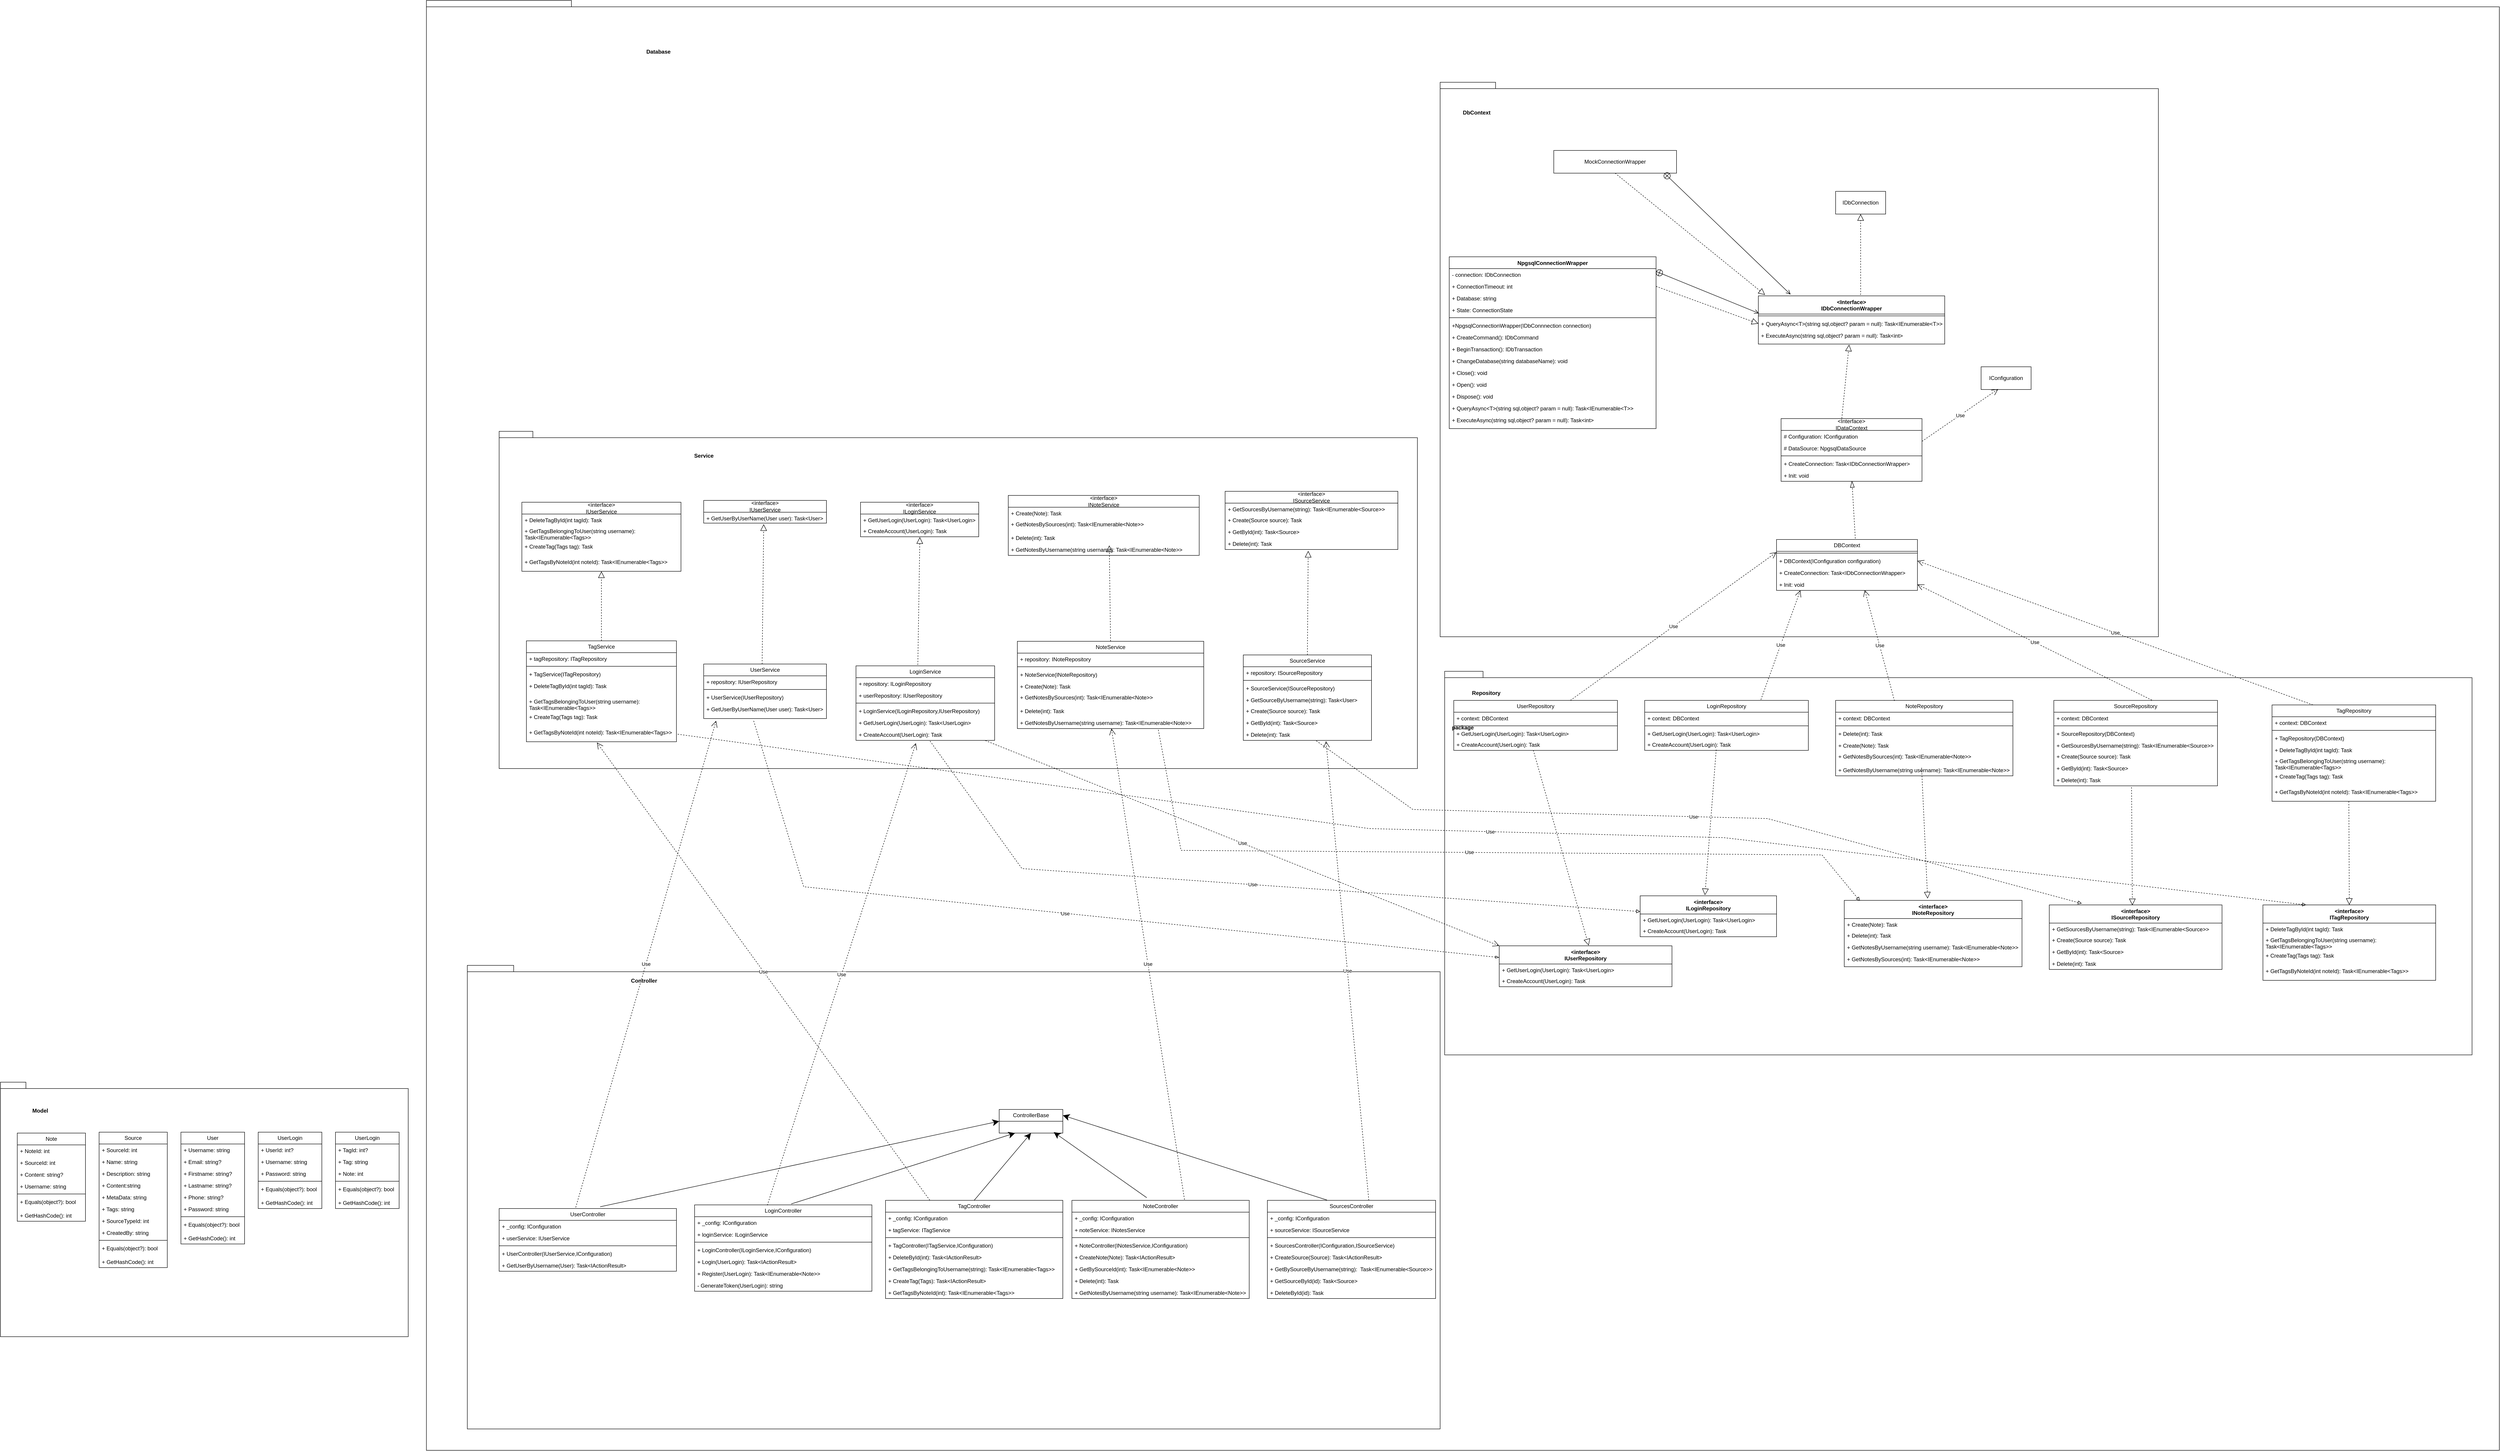<mxfile version="24.0.2" type="device">
  <diagram id="C5RBs43oDa-KdzZeNtuy" name="Page-1">
    <mxGraphModel dx="1526" dy="3053" grid="1" gridSize="10" guides="1" tooltips="1" connect="1" arrows="1" fold="1" page="1" pageScale="1" pageWidth="827" pageHeight="1169" math="0" shadow="0">
      <root>
        <mxCell id="WIyWlLk6GJQsqaUBKTNV-0" />
        <mxCell id="WIyWlLk6GJQsqaUBKTNV-1" parent="WIyWlLk6GJQsqaUBKTNV-0" />
        <mxCell id="BJebFUr1YKNTBBNMuHQz-10" value="" style="shape=folder;fontStyle=1;spacingTop=10;tabWidth=40;tabHeight=14;tabPosition=left;html=1;whiteSpace=wrap;fillColor=none;" parent="WIyWlLk6GJQsqaUBKTNV-1" vertex="1">
          <mxGeometry x="-827" y="380" width="897" height="560" as="geometry" />
        </mxCell>
        <mxCell id="BJebFUr1YKNTBBNMuHQz-8" value="package" style="shape=folder;fontStyle=1;spacingTop=10;tabWidth=40;tabHeight=14;tabPosition=left;html=1;whiteSpace=wrap;fillColor=none;" parent="WIyWlLk6GJQsqaUBKTNV-1" vertex="1">
          <mxGeometry x="110" y="-2000" width="4560" height="3190" as="geometry" />
        </mxCell>
        <mxCell id="BJebFUr1YKNTBBNMuHQz-6" value="" style="shape=folder;fontStyle=1;spacingTop=10;tabWidth=40;tabHeight=14;tabPosition=left;html=1;whiteSpace=wrap;fillColor=none;" parent="WIyWlLk6GJQsqaUBKTNV-1" vertex="1">
          <mxGeometry x="2340" y="-1820" width="1580" height="1220" as="geometry" />
        </mxCell>
        <mxCell id="BJebFUr1YKNTBBNMuHQz-4" value="" style="shape=folder;fontStyle=1;spacingTop=10;tabWidth=40;tabHeight=14;tabPosition=left;html=1;whiteSpace=wrap;fillColor=none;" parent="WIyWlLk6GJQsqaUBKTNV-1" vertex="1">
          <mxGeometry x="2350" y="-524" width="2260" height="844" as="geometry" />
        </mxCell>
        <mxCell id="BJebFUr1YKNTBBNMuHQz-2" value="" style="shape=folder;fontStyle=1;spacingTop=10;tabWidth=40;tabHeight=14;tabPosition=left;html=1;whiteSpace=wrap;fillColor=none;" parent="WIyWlLk6GJQsqaUBKTNV-1" vertex="1">
          <mxGeometry x="270" y="-1052" width="2020" height="742" as="geometry" />
        </mxCell>
        <mxCell id="BJebFUr1YKNTBBNMuHQz-0" value="" style="shape=folder;fontStyle=1;spacingTop=10;tabWidth=40;tabHeight=14;tabPosition=left;html=1;whiteSpace=wrap;fillColor=none;" parent="WIyWlLk6GJQsqaUBKTNV-1" vertex="1">
          <mxGeometry x="200" y="123" width="2140" height="1020" as="geometry" />
        </mxCell>
        <mxCell id="6U9F9vJyRZBFyjSzrLCs-0" value="Note" style="swimlane;fontStyle=0;childLayout=stackLayout;horizontal=1;startSize=26;fillColor=none;horizontalStack=0;resizeParent=1;resizeParentMax=0;resizeLast=0;collapsible=1;marginBottom=0;whiteSpace=wrap;html=1;" parent="WIyWlLk6GJQsqaUBKTNV-1" vertex="1">
          <mxGeometry x="-790" y="492" width="150" height="194" as="geometry" />
        </mxCell>
        <mxCell id="6U9F9vJyRZBFyjSzrLCs-1" value="+ NoteId: int" style="text;strokeColor=none;fillColor=none;align=left;verticalAlign=top;spacingLeft=4;spacingRight=4;overflow=hidden;rotatable=0;points=[[0,0.5],[1,0.5]];portConstraint=eastwest;whiteSpace=wrap;html=1;" parent="6U9F9vJyRZBFyjSzrLCs-0" vertex="1">
          <mxGeometry y="26" width="150" height="26" as="geometry" />
        </mxCell>
        <mxCell id="6U9F9vJyRZBFyjSzrLCs-2" value="+ SourceId: int" style="text;strokeColor=none;fillColor=none;align=left;verticalAlign=top;spacingLeft=4;spacingRight=4;overflow=hidden;rotatable=0;points=[[0,0.5],[1,0.5]];portConstraint=eastwest;whiteSpace=wrap;html=1;" parent="6U9F9vJyRZBFyjSzrLCs-0" vertex="1">
          <mxGeometry y="52" width="150" height="26" as="geometry" />
        </mxCell>
        <mxCell id="6U9F9vJyRZBFyjSzrLCs-3" value="+ Content: string?" style="text;strokeColor=none;fillColor=none;align=left;verticalAlign=top;spacingLeft=4;spacingRight=4;overflow=hidden;rotatable=0;points=[[0,0.5],[1,0.5]];portConstraint=eastwest;whiteSpace=wrap;html=1;" parent="6U9F9vJyRZBFyjSzrLCs-0" vertex="1">
          <mxGeometry y="78" width="150" height="26" as="geometry" />
        </mxCell>
        <mxCell id="6U9F9vJyRZBFyjSzrLCs-4" value="+ Username: string" style="text;strokeColor=none;fillColor=none;align=left;verticalAlign=top;spacingLeft=4;spacingRight=4;overflow=hidden;rotatable=0;points=[[0,0.5],[1,0.5]];portConstraint=eastwest;whiteSpace=wrap;html=1;" parent="6U9F9vJyRZBFyjSzrLCs-0" vertex="1">
          <mxGeometry y="104" width="150" height="26" as="geometry" />
        </mxCell>
        <mxCell id="6U9F9vJyRZBFyjSzrLCs-24" value="" style="line;strokeWidth=1;fillColor=none;align=left;verticalAlign=middle;spacingTop=-1;spacingLeft=3;spacingRight=3;rotatable=0;labelPosition=right;points=[];portConstraint=eastwest;strokeColor=inherit;" parent="6U9F9vJyRZBFyjSzrLCs-0" vertex="1">
          <mxGeometry y="130" width="150" height="8" as="geometry" />
        </mxCell>
        <mxCell id="6U9F9vJyRZBFyjSzrLCs-28" value="+ Equals(object?): bool" style="text;strokeColor=none;fillColor=none;align=left;verticalAlign=top;spacingLeft=4;spacingRight=4;overflow=hidden;rotatable=0;points=[[0,0.5],[1,0.5]];portConstraint=eastwest;whiteSpace=wrap;html=1;" parent="6U9F9vJyRZBFyjSzrLCs-0" vertex="1">
          <mxGeometry y="138" width="150" height="30" as="geometry" />
        </mxCell>
        <mxCell id="6U9F9vJyRZBFyjSzrLCs-32" value="+ GetHashCode(): int" style="text;strokeColor=none;fillColor=none;align=left;verticalAlign=top;spacingLeft=4;spacingRight=4;overflow=hidden;rotatable=0;points=[[0,0.5],[1,0.5]];portConstraint=eastwest;whiteSpace=wrap;html=1;" parent="6U9F9vJyRZBFyjSzrLCs-0" vertex="1">
          <mxGeometry y="168" width="150" height="26" as="geometry" />
        </mxCell>
        <mxCell id="6U9F9vJyRZBFyjSzrLCs-5" value="Source" style="swimlane;fontStyle=0;childLayout=stackLayout;horizontal=1;startSize=26;fillColor=none;horizontalStack=0;resizeParent=1;resizeParentMax=0;resizeLast=0;collapsible=1;marginBottom=0;whiteSpace=wrap;html=1;" parent="WIyWlLk6GJQsqaUBKTNV-1" vertex="1">
          <mxGeometry x="-610" y="490" width="150" height="298" as="geometry" />
        </mxCell>
        <mxCell id="6U9F9vJyRZBFyjSzrLCs-6" value="+ SourceId: int" style="text;strokeColor=none;fillColor=none;align=left;verticalAlign=top;spacingLeft=4;spacingRight=4;overflow=hidden;rotatable=0;points=[[0,0.5],[1,0.5]];portConstraint=eastwest;whiteSpace=wrap;html=1;" parent="6U9F9vJyRZBFyjSzrLCs-5" vertex="1">
          <mxGeometry y="26" width="150" height="26" as="geometry" />
        </mxCell>
        <mxCell id="6U9F9vJyRZBFyjSzrLCs-7" value="+ Name: string" style="text;strokeColor=none;fillColor=none;align=left;verticalAlign=top;spacingLeft=4;spacingRight=4;overflow=hidden;rotatable=0;points=[[0,0.5],[1,0.5]];portConstraint=eastwest;whiteSpace=wrap;html=1;" parent="6U9F9vJyRZBFyjSzrLCs-5" vertex="1">
          <mxGeometry y="52" width="150" height="26" as="geometry" />
        </mxCell>
        <mxCell id="6U9F9vJyRZBFyjSzrLCs-9" value="+ Description: string" style="text;strokeColor=none;fillColor=none;align=left;verticalAlign=top;spacingLeft=4;spacingRight=4;overflow=hidden;rotatable=0;points=[[0,0.5],[1,0.5]];portConstraint=eastwest;whiteSpace=wrap;html=1;" parent="6U9F9vJyRZBFyjSzrLCs-5" vertex="1">
          <mxGeometry y="78" width="150" height="26" as="geometry" />
        </mxCell>
        <mxCell id="6U9F9vJyRZBFyjSzrLCs-8" value="+ Content:string" style="text;strokeColor=none;fillColor=none;align=left;verticalAlign=top;spacingLeft=4;spacingRight=4;overflow=hidden;rotatable=0;points=[[0,0.5],[1,0.5]];portConstraint=eastwest;whiteSpace=wrap;html=1;" parent="6U9F9vJyRZBFyjSzrLCs-5" vertex="1">
          <mxGeometry y="104" width="150" height="26" as="geometry" />
        </mxCell>
        <mxCell id="6U9F9vJyRZBFyjSzrLCs-13" value="+ MetaData: string" style="text;strokeColor=none;fillColor=none;align=left;verticalAlign=top;spacingLeft=4;spacingRight=4;overflow=hidden;rotatable=0;points=[[0,0.5],[1,0.5]];portConstraint=eastwest;whiteSpace=wrap;html=1;" parent="6U9F9vJyRZBFyjSzrLCs-5" vertex="1">
          <mxGeometry y="130" width="150" height="26" as="geometry" />
        </mxCell>
        <mxCell id="6U9F9vJyRZBFyjSzrLCs-12" value="+ Tags: string" style="text;strokeColor=none;fillColor=none;align=left;verticalAlign=top;spacingLeft=4;spacingRight=4;overflow=hidden;rotatable=0;points=[[0,0.5],[1,0.5]];portConstraint=eastwest;whiteSpace=wrap;html=1;" parent="6U9F9vJyRZBFyjSzrLCs-5" vertex="1">
          <mxGeometry y="156" width="150" height="26" as="geometry" />
        </mxCell>
        <mxCell id="6U9F9vJyRZBFyjSzrLCs-11" value="+ SourceTypeId: int" style="text;strokeColor=none;fillColor=none;align=left;verticalAlign=top;spacingLeft=4;spacingRight=4;overflow=hidden;rotatable=0;points=[[0,0.5],[1,0.5]];portConstraint=eastwest;whiteSpace=wrap;html=1;" parent="6U9F9vJyRZBFyjSzrLCs-5" vertex="1">
          <mxGeometry y="182" width="150" height="26" as="geometry" />
        </mxCell>
        <mxCell id="6U9F9vJyRZBFyjSzrLCs-10" value="+ CreatedBy: string" style="text;strokeColor=none;fillColor=none;align=left;verticalAlign=top;spacingLeft=4;spacingRight=4;overflow=hidden;rotatable=0;points=[[0,0.5],[1,0.5]];portConstraint=eastwest;whiteSpace=wrap;html=1;" parent="6U9F9vJyRZBFyjSzrLCs-5" vertex="1">
          <mxGeometry y="208" width="150" height="26" as="geometry" />
        </mxCell>
        <mxCell id="6U9F9vJyRZBFyjSzrLCs-25" value="" style="line;strokeWidth=1;fillColor=none;align=left;verticalAlign=middle;spacingTop=-1;spacingLeft=3;spacingRight=3;rotatable=0;labelPosition=right;points=[];portConstraint=eastwest;strokeColor=inherit;" parent="6U9F9vJyRZBFyjSzrLCs-5" vertex="1">
          <mxGeometry y="234" width="150" height="8" as="geometry" />
        </mxCell>
        <mxCell id="6U9F9vJyRZBFyjSzrLCs-33" value="+ Equals(object?): bool" style="text;strokeColor=none;fillColor=none;align=left;verticalAlign=top;spacingLeft=4;spacingRight=4;overflow=hidden;rotatable=0;points=[[0,0.5],[1,0.5]];portConstraint=eastwest;whiteSpace=wrap;html=1;" parent="6U9F9vJyRZBFyjSzrLCs-5" vertex="1">
          <mxGeometry y="242" width="150" height="30" as="geometry" />
        </mxCell>
        <mxCell id="6U9F9vJyRZBFyjSzrLCs-36" value="+ GetHashCode(): int" style="text;strokeColor=none;fillColor=none;align=left;verticalAlign=top;spacingLeft=4;spacingRight=4;overflow=hidden;rotatable=0;points=[[0,0.5],[1,0.5]];portConstraint=eastwest;whiteSpace=wrap;html=1;" parent="6U9F9vJyRZBFyjSzrLCs-5" vertex="1">
          <mxGeometry y="272" width="150" height="26" as="geometry" />
        </mxCell>
        <mxCell id="6U9F9vJyRZBFyjSzrLCs-14" value="User" style="swimlane;fontStyle=0;childLayout=stackLayout;horizontal=1;startSize=26;fillColor=none;horizontalStack=0;resizeParent=1;resizeParentMax=0;resizeLast=0;collapsible=1;marginBottom=0;whiteSpace=wrap;html=1;" parent="WIyWlLk6GJQsqaUBKTNV-1" vertex="1">
          <mxGeometry x="-430" y="490" width="140" height="246" as="geometry" />
        </mxCell>
        <mxCell id="6U9F9vJyRZBFyjSzrLCs-15" value="+ Username: string" style="text;strokeColor=none;fillColor=none;align=left;verticalAlign=top;spacingLeft=4;spacingRight=4;overflow=hidden;rotatable=0;points=[[0,0.5],[1,0.5]];portConstraint=eastwest;whiteSpace=wrap;html=1;" parent="6U9F9vJyRZBFyjSzrLCs-14" vertex="1">
          <mxGeometry y="26" width="140" height="26" as="geometry" />
        </mxCell>
        <mxCell id="6U9F9vJyRZBFyjSzrLCs-16" value="+ Email: string?" style="text;strokeColor=none;fillColor=none;align=left;verticalAlign=top;spacingLeft=4;spacingRight=4;overflow=hidden;rotatable=0;points=[[0,0.5],[1,0.5]];portConstraint=eastwest;whiteSpace=wrap;html=1;" parent="6U9F9vJyRZBFyjSzrLCs-14" vertex="1">
          <mxGeometry y="52" width="140" height="26" as="geometry" />
        </mxCell>
        <mxCell id="6U9F9vJyRZBFyjSzrLCs-18" value="+ Firstname: string?" style="text;strokeColor=none;fillColor=none;align=left;verticalAlign=top;spacingLeft=4;spacingRight=4;overflow=hidden;rotatable=0;points=[[0,0.5],[1,0.5]];portConstraint=eastwest;whiteSpace=wrap;html=1;" parent="6U9F9vJyRZBFyjSzrLCs-14" vertex="1">
          <mxGeometry y="78" width="140" height="26" as="geometry" />
        </mxCell>
        <mxCell id="6U9F9vJyRZBFyjSzrLCs-19" value="+ Lastname: string?" style="text;strokeColor=none;fillColor=none;align=left;verticalAlign=top;spacingLeft=4;spacingRight=4;overflow=hidden;rotatable=0;points=[[0,0.5],[1,0.5]];portConstraint=eastwest;whiteSpace=wrap;html=1;" parent="6U9F9vJyRZBFyjSzrLCs-14" vertex="1">
          <mxGeometry y="104" width="140" height="26" as="geometry" />
        </mxCell>
        <mxCell id="6U9F9vJyRZBFyjSzrLCs-17" value="+ Phone: string?" style="text;strokeColor=none;fillColor=none;align=left;verticalAlign=top;spacingLeft=4;spacingRight=4;overflow=hidden;rotatable=0;points=[[0,0.5],[1,0.5]];portConstraint=eastwest;whiteSpace=wrap;html=1;" parent="6U9F9vJyRZBFyjSzrLCs-14" vertex="1">
          <mxGeometry y="130" width="140" height="26" as="geometry" />
        </mxCell>
        <mxCell id="8kD_bNBt5iVXrSrV0JrJ-9" value="+ Password: string" style="text;strokeColor=none;fillColor=none;align=left;verticalAlign=top;spacingLeft=4;spacingRight=4;overflow=hidden;rotatable=0;points=[[0,0.5],[1,0.5]];portConstraint=eastwest;whiteSpace=wrap;html=1;" parent="6U9F9vJyRZBFyjSzrLCs-14" vertex="1">
          <mxGeometry y="156" width="140" height="26" as="geometry" />
        </mxCell>
        <mxCell id="6U9F9vJyRZBFyjSzrLCs-26" value="" style="line;strokeWidth=1;fillColor=none;align=left;verticalAlign=middle;spacingTop=-1;spacingLeft=3;spacingRight=3;rotatable=0;labelPosition=right;points=[];portConstraint=eastwest;strokeColor=inherit;" parent="6U9F9vJyRZBFyjSzrLCs-14" vertex="1">
          <mxGeometry y="182" width="140" height="8" as="geometry" />
        </mxCell>
        <mxCell id="6U9F9vJyRZBFyjSzrLCs-34" value="+ Equals(object?): bool" style="text;strokeColor=none;fillColor=none;align=left;verticalAlign=top;spacingLeft=4;spacingRight=4;overflow=hidden;rotatable=0;points=[[0,0.5],[1,0.5]];portConstraint=eastwest;whiteSpace=wrap;html=1;" parent="6U9F9vJyRZBFyjSzrLCs-14" vertex="1">
          <mxGeometry y="190" width="140" height="30" as="geometry" />
        </mxCell>
        <mxCell id="6U9F9vJyRZBFyjSzrLCs-37" value="+ GetHashCode(): int" style="text;strokeColor=none;fillColor=none;align=left;verticalAlign=top;spacingLeft=4;spacingRight=4;overflow=hidden;rotatable=0;points=[[0,0.5],[1,0.5]];portConstraint=eastwest;whiteSpace=wrap;html=1;" parent="6U9F9vJyRZBFyjSzrLCs-14" vertex="1">
          <mxGeometry y="220" width="140" height="26" as="geometry" />
        </mxCell>
        <mxCell id="6U9F9vJyRZBFyjSzrLCs-20" value="UserLogin" style="swimlane;fontStyle=0;childLayout=stackLayout;horizontal=1;startSize=26;fillColor=none;horizontalStack=0;resizeParent=1;resizeParentMax=0;resizeLast=0;collapsible=1;marginBottom=0;whiteSpace=wrap;html=1;" parent="WIyWlLk6GJQsqaUBKTNV-1" vertex="1">
          <mxGeometry x="-260" y="490" width="140" height="168" as="geometry" />
        </mxCell>
        <mxCell id="6U9F9vJyRZBFyjSzrLCs-21" value="+ UserId: int?" style="text;strokeColor=none;fillColor=none;align=left;verticalAlign=top;spacingLeft=4;spacingRight=4;overflow=hidden;rotatable=0;points=[[0,0.5],[1,0.5]];portConstraint=eastwest;whiteSpace=wrap;html=1;" parent="6U9F9vJyRZBFyjSzrLCs-20" vertex="1">
          <mxGeometry y="26" width="140" height="26" as="geometry" />
        </mxCell>
        <mxCell id="6U9F9vJyRZBFyjSzrLCs-22" value="+ Username: string" style="text;strokeColor=none;fillColor=none;align=left;verticalAlign=top;spacingLeft=4;spacingRight=4;overflow=hidden;rotatable=0;points=[[0,0.5],[1,0.5]];portConstraint=eastwest;whiteSpace=wrap;html=1;" parent="6U9F9vJyRZBFyjSzrLCs-20" vertex="1">
          <mxGeometry y="52" width="140" height="26" as="geometry" />
        </mxCell>
        <mxCell id="6U9F9vJyRZBFyjSzrLCs-23" value="+ Password: string" style="text;strokeColor=none;fillColor=none;align=left;verticalAlign=top;spacingLeft=4;spacingRight=4;overflow=hidden;rotatable=0;points=[[0,0.5],[1,0.5]];portConstraint=eastwest;whiteSpace=wrap;html=1;" parent="6U9F9vJyRZBFyjSzrLCs-20" vertex="1">
          <mxGeometry y="78" width="140" height="26" as="geometry" />
        </mxCell>
        <mxCell id="6U9F9vJyRZBFyjSzrLCs-27" value="" style="line;strokeWidth=1;fillColor=none;align=left;verticalAlign=middle;spacingTop=-1;spacingLeft=3;spacingRight=3;rotatable=0;labelPosition=right;points=[];portConstraint=eastwest;strokeColor=inherit;" parent="6U9F9vJyRZBFyjSzrLCs-20" vertex="1">
          <mxGeometry y="104" width="140" height="8" as="geometry" />
        </mxCell>
        <mxCell id="6U9F9vJyRZBFyjSzrLCs-35" value="+ Equals(object?): bool" style="text;strokeColor=none;fillColor=none;align=left;verticalAlign=top;spacingLeft=4;spacingRight=4;overflow=hidden;rotatable=0;points=[[0,0.5],[1,0.5]];portConstraint=eastwest;whiteSpace=wrap;html=1;" parent="6U9F9vJyRZBFyjSzrLCs-20" vertex="1">
          <mxGeometry y="112" width="140" height="30" as="geometry" />
        </mxCell>
        <mxCell id="6U9F9vJyRZBFyjSzrLCs-38" value="+ GetHashCode(): int" style="text;strokeColor=none;fillColor=none;align=left;verticalAlign=top;spacingLeft=4;spacingRight=4;overflow=hidden;rotatable=0;points=[[0,0.5],[1,0.5]];portConstraint=eastwest;whiteSpace=wrap;html=1;" parent="6U9F9vJyRZBFyjSzrLCs-20" vertex="1">
          <mxGeometry y="142" width="140" height="26" as="geometry" />
        </mxCell>
        <mxCell id="6U9F9vJyRZBFyjSzrLCs-41" value="&amp;lt;interface&amp;gt;&lt;br&gt;IUserService" style="swimlane;fontStyle=0;childLayout=stackLayout;horizontal=1;startSize=26;fillColor=none;horizontalStack=0;resizeParent=1;resizeParentMax=0;resizeLast=0;collapsible=1;marginBottom=0;whiteSpace=wrap;html=1;" parent="WIyWlLk6GJQsqaUBKTNV-1" vertex="1">
          <mxGeometry x="720" y="-900" width="270" height="50" as="geometry" />
        </mxCell>
        <mxCell id="6U9F9vJyRZBFyjSzrLCs-42" value="+ GetUserByUserName(User user): Task&amp;lt;User&amp;gt;" style="text;strokeColor=none;fillColor=none;align=left;verticalAlign=top;spacingLeft=4;spacingRight=4;overflow=hidden;rotatable=0;points=[[0,0.5],[1,0.5]];portConstraint=eastwest;whiteSpace=wrap;html=1;" parent="6U9F9vJyRZBFyjSzrLCs-41" vertex="1">
          <mxGeometry y="26" width="270" height="24" as="geometry" />
        </mxCell>
        <mxCell id="6U9F9vJyRZBFyjSzrLCs-45" value="&amp;lt;interface&amp;gt;&lt;br&gt;ILoginService" style="swimlane;fontStyle=0;childLayout=stackLayout;horizontal=1;startSize=26;fillColor=none;horizontalStack=0;resizeParent=1;resizeParentMax=0;resizeLast=0;collapsible=1;marginBottom=0;whiteSpace=wrap;html=1;" parent="WIyWlLk6GJQsqaUBKTNV-1" vertex="1">
          <mxGeometry x="1065" y="-896" width="260" height="76" as="geometry" />
        </mxCell>
        <mxCell id="6U9F9vJyRZBFyjSzrLCs-46" value="+ GetUserLogin(UserLogin): Task&amp;lt;UserLogin&amp;gt;" style="text;strokeColor=none;fillColor=none;align=left;verticalAlign=top;spacingLeft=4;spacingRight=4;overflow=hidden;rotatable=0;points=[[0,0.5],[1,0.5]];portConstraint=eastwest;whiteSpace=wrap;html=1;" parent="6U9F9vJyRZBFyjSzrLCs-45" vertex="1">
          <mxGeometry y="26" width="260" height="24" as="geometry" />
        </mxCell>
        <mxCell id="6U9F9vJyRZBFyjSzrLCs-51" value="+ CreateAccount(UserLogin): Task" style="text;strokeColor=none;fillColor=none;align=left;verticalAlign=top;spacingLeft=4;spacingRight=4;overflow=hidden;rotatable=0;points=[[0,0.5],[1,0.5]];portConstraint=eastwest;whiteSpace=wrap;html=1;" parent="6U9F9vJyRZBFyjSzrLCs-45" vertex="1">
          <mxGeometry y="50" width="260" height="26" as="geometry" />
        </mxCell>
        <mxCell id="6U9F9vJyRZBFyjSzrLCs-47" value="&amp;lt;interface&amp;gt;&lt;br&gt;INoteService" style="swimlane;fontStyle=0;childLayout=stackLayout;horizontal=1;startSize=26;fillColor=none;horizontalStack=0;resizeParent=1;resizeParentMax=0;resizeLast=0;collapsible=1;marginBottom=0;whiteSpace=wrap;html=1;" parent="WIyWlLk6GJQsqaUBKTNV-1" vertex="1">
          <mxGeometry x="1390" y="-911" width="420" height="132" as="geometry" />
        </mxCell>
        <mxCell id="6U9F9vJyRZBFyjSzrLCs-48" value="+ Create(Note): Task" style="text;strokeColor=none;fillColor=none;align=left;verticalAlign=top;spacingLeft=4;spacingRight=4;overflow=hidden;rotatable=0;points=[[0,0.5],[1,0.5]];portConstraint=eastwest;whiteSpace=wrap;html=1;" parent="6U9F9vJyRZBFyjSzrLCs-47" vertex="1">
          <mxGeometry y="26" width="420" height="24" as="geometry" />
        </mxCell>
        <mxCell id="6U9F9vJyRZBFyjSzrLCs-52" value="+ GetNotesBySources(int): Task&amp;lt;IEnumerable&amp;lt;Note&amp;gt;&amp;gt;" style="text;strokeColor=none;fillColor=none;align=left;verticalAlign=top;spacingLeft=4;spacingRight=4;overflow=hidden;rotatable=0;points=[[0,0.5],[1,0.5]];portConstraint=eastwest;whiteSpace=wrap;html=1;" parent="6U9F9vJyRZBFyjSzrLCs-47" vertex="1">
          <mxGeometry y="50" width="420" height="30" as="geometry" />
        </mxCell>
        <mxCell id="6U9F9vJyRZBFyjSzrLCs-53" value="+ Delete(int): Task" style="text;strokeColor=none;fillColor=none;align=left;verticalAlign=top;spacingLeft=4;spacingRight=4;overflow=hidden;rotatable=0;points=[[0,0.5],[1,0.5]];portConstraint=eastwest;whiteSpace=wrap;html=1;" parent="6U9F9vJyRZBFyjSzrLCs-47" vertex="1">
          <mxGeometry y="80" width="420" height="26" as="geometry" />
        </mxCell>
        <mxCell id="yEtD45bgeHQn0VMYSDIb-28" value="+ GetNotesByUsername(string username): Task&amp;lt;IEnumerable&amp;lt;Note&amp;gt;&amp;gt;" style="text;strokeColor=none;fillColor=none;align=left;verticalAlign=top;spacingLeft=4;spacingRight=4;overflow=hidden;rotatable=0;points=[[0,0.5],[1,0.5]];portConstraint=eastwest;whiteSpace=wrap;html=1;" vertex="1" parent="6U9F9vJyRZBFyjSzrLCs-47">
          <mxGeometry y="106" width="420" height="26" as="geometry" />
        </mxCell>
        <mxCell id="6U9F9vJyRZBFyjSzrLCs-49" value="&amp;lt;interface&amp;gt;&lt;br&gt;ISourceService" style="swimlane;fontStyle=0;childLayout=stackLayout;horizontal=1;startSize=26;fillColor=none;horizontalStack=0;resizeParent=1;resizeParentMax=0;resizeLast=0;collapsible=1;marginBottom=0;whiteSpace=wrap;html=1;" parent="WIyWlLk6GJQsqaUBKTNV-1" vertex="1">
          <mxGeometry x="1867" y="-920" width="380" height="128" as="geometry" />
        </mxCell>
        <mxCell id="6U9F9vJyRZBFyjSzrLCs-50" value="+ GetSourcesByUsername(string): Task&amp;lt;IEnumerable&amp;lt;Source&amp;gt;&amp;gt;" style="text;strokeColor=none;fillColor=none;align=left;verticalAlign=top;spacingLeft=4;spacingRight=4;overflow=hidden;rotatable=0;points=[[0,0.5],[1,0.5]];portConstraint=eastwest;whiteSpace=wrap;html=1;" parent="6U9F9vJyRZBFyjSzrLCs-49" vertex="1">
          <mxGeometry y="26" width="380" height="24" as="geometry" />
        </mxCell>
        <mxCell id="6U9F9vJyRZBFyjSzrLCs-54" value="+ Create(Source source): Task" style="text;strokeColor=none;fillColor=none;align=left;verticalAlign=top;spacingLeft=4;spacingRight=4;overflow=hidden;rotatable=0;points=[[0,0.5],[1,0.5]];portConstraint=eastwest;whiteSpace=wrap;html=1;" parent="6U9F9vJyRZBFyjSzrLCs-49" vertex="1">
          <mxGeometry y="50" width="380" height="26" as="geometry" />
        </mxCell>
        <mxCell id="6U9F9vJyRZBFyjSzrLCs-55" value="+ GetById(int): Task&amp;lt;Source&amp;gt;" style="text;strokeColor=none;fillColor=none;align=left;verticalAlign=top;spacingLeft=4;spacingRight=4;overflow=hidden;rotatable=0;points=[[0,0.5],[1,0.5]];portConstraint=eastwest;whiteSpace=wrap;html=1;" parent="6U9F9vJyRZBFyjSzrLCs-49" vertex="1">
          <mxGeometry y="76" width="380" height="26" as="geometry" />
        </mxCell>
        <mxCell id="6U9F9vJyRZBFyjSzrLCs-56" value="+ Delete(int): Task" style="text;strokeColor=none;fillColor=none;align=left;verticalAlign=top;spacingLeft=4;spacingRight=4;overflow=hidden;rotatable=0;points=[[0,0.5],[1,0.5]];portConstraint=eastwest;whiteSpace=wrap;html=1;" parent="6U9F9vJyRZBFyjSzrLCs-49" vertex="1">
          <mxGeometry y="102" width="380" height="26" as="geometry" />
        </mxCell>
        <mxCell id="6U9F9vJyRZBFyjSzrLCs-57" value="UserService" style="swimlane;fontStyle=0;childLayout=stackLayout;horizontal=1;startSize=26;fillColor=none;horizontalStack=0;resizeParent=1;resizeParentMax=0;resizeLast=0;collapsible=1;marginBottom=0;whiteSpace=wrap;html=1;" parent="WIyWlLk6GJQsqaUBKTNV-1" vertex="1">
          <mxGeometry x="720" y="-540" width="270" height="120" as="geometry" />
        </mxCell>
        <mxCell id="6U9F9vJyRZBFyjSzrLCs-58" value="+ repository: IUserRepository" style="text;strokeColor=none;fillColor=none;align=left;verticalAlign=top;spacingLeft=4;spacingRight=4;overflow=hidden;rotatable=0;points=[[0,0.5],[1,0.5]];portConstraint=eastwest;whiteSpace=wrap;html=1;" parent="6U9F9vJyRZBFyjSzrLCs-57" vertex="1">
          <mxGeometry y="26" width="270" height="26" as="geometry" />
        </mxCell>
        <mxCell id="6U9F9vJyRZBFyjSzrLCs-63" value="" style="line;strokeWidth=1;fillColor=none;align=left;verticalAlign=middle;spacingTop=-1;spacingLeft=3;spacingRight=3;rotatable=0;labelPosition=right;points=[];portConstraint=eastwest;strokeColor=inherit;" parent="6U9F9vJyRZBFyjSzrLCs-57" vertex="1">
          <mxGeometry y="52" width="270" height="8" as="geometry" />
        </mxCell>
        <mxCell id="6U9F9vJyRZBFyjSzrLCs-59" value="+ UserService(IUserRepository)" style="text;strokeColor=none;fillColor=none;align=left;verticalAlign=top;spacingLeft=4;spacingRight=4;overflow=hidden;rotatable=0;points=[[0,0.5],[1,0.5]];portConstraint=eastwest;whiteSpace=wrap;html=1;" parent="6U9F9vJyRZBFyjSzrLCs-57" vertex="1">
          <mxGeometry y="60" width="270" height="26" as="geometry" />
        </mxCell>
        <mxCell id="6U9F9vJyRZBFyjSzrLCs-64" value="+ GetUserByUserName(User user): Task&amp;lt;User&amp;gt;" style="text;strokeColor=none;fillColor=none;align=left;verticalAlign=top;spacingLeft=4;spacingRight=4;overflow=hidden;rotatable=0;points=[[0,0.5],[1,0.5]];portConstraint=eastwest;whiteSpace=wrap;html=1;" parent="6U9F9vJyRZBFyjSzrLCs-57" vertex="1">
          <mxGeometry y="86" width="270" height="34" as="geometry" />
        </mxCell>
        <mxCell id="6U9F9vJyRZBFyjSzrLCs-62" value="" style="endArrow=block;dashed=1;endFill=0;endSize=12;html=1;rounded=0;entryX=0.489;entryY=1.095;entryDx=0;entryDy=0;entryPerimeter=0;exitX=0.476;exitY=0;exitDx=0;exitDy=0;exitPerimeter=0;" parent="WIyWlLk6GJQsqaUBKTNV-1" source="6U9F9vJyRZBFyjSzrLCs-57" target="6U9F9vJyRZBFyjSzrLCs-42" edge="1">
          <mxGeometry width="160" relative="1" as="geometry">
            <mxPoint x="830" y="-520" as="sourcePoint" />
            <mxPoint x="990" y="-520" as="targetPoint" />
          </mxGeometry>
        </mxCell>
        <mxCell id="6U9F9vJyRZBFyjSzrLCs-65" value="LoginService" style="swimlane;fontStyle=0;childLayout=stackLayout;horizontal=1;startSize=26;fillColor=none;horizontalStack=0;resizeParent=1;resizeParentMax=0;resizeLast=0;collapsible=1;marginBottom=0;whiteSpace=wrap;html=1;" parent="WIyWlLk6GJQsqaUBKTNV-1" vertex="1">
          <mxGeometry x="1055" y="-536" width="305" height="164" as="geometry" />
        </mxCell>
        <mxCell id="6U9F9vJyRZBFyjSzrLCs-66" value="+ repository: ILoginRepository" style="text;strokeColor=none;fillColor=none;align=left;verticalAlign=top;spacingLeft=4;spacingRight=4;overflow=hidden;rotatable=0;points=[[0,0.5],[1,0.5]];portConstraint=eastwest;whiteSpace=wrap;html=1;" parent="6U9F9vJyRZBFyjSzrLCs-65" vertex="1">
          <mxGeometry y="26" width="305" height="26" as="geometry" />
        </mxCell>
        <mxCell id="6U9F9vJyRZBFyjSzrLCs-67" value="+ userRepository: IUserRepository" style="text;strokeColor=none;fillColor=none;align=left;verticalAlign=top;spacingLeft=4;spacingRight=4;overflow=hidden;rotatable=0;points=[[0,0.5],[1,0.5]];portConstraint=eastwest;whiteSpace=wrap;html=1;" parent="6U9F9vJyRZBFyjSzrLCs-65" vertex="1">
          <mxGeometry y="52" width="305" height="26" as="geometry" />
        </mxCell>
        <mxCell id="6U9F9vJyRZBFyjSzrLCs-69" value="" style="line;strokeWidth=1;fillColor=none;align=left;verticalAlign=middle;spacingTop=-1;spacingLeft=3;spacingRight=3;rotatable=0;labelPosition=right;points=[];portConstraint=eastwest;strokeColor=inherit;" parent="6U9F9vJyRZBFyjSzrLCs-65" vertex="1">
          <mxGeometry y="78" width="305" height="8" as="geometry" />
        </mxCell>
        <mxCell id="6U9F9vJyRZBFyjSzrLCs-68" value="+ LoginService(ILoginRepository,IUserRepository)" style="text;strokeColor=none;fillColor=none;align=left;verticalAlign=top;spacingLeft=4;spacingRight=4;overflow=hidden;rotatable=0;points=[[0,0.5],[1,0.5]];portConstraint=eastwest;whiteSpace=wrap;html=1;" parent="6U9F9vJyRZBFyjSzrLCs-65" vertex="1">
          <mxGeometry y="86" width="305" height="26" as="geometry" />
        </mxCell>
        <mxCell id="6U9F9vJyRZBFyjSzrLCs-70" value="+ GetUserLogin(UserLogin): Task&amp;lt;UserLogin&amp;gt;" style="text;strokeColor=none;fillColor=none;align=left;verticalAlign=top;spacingLeft=4;spacingRight=4;overflow=hidden;rotatable=0;points=[[0,0.5],[1,0.5]];portConstraint=eastwest;whiteSpace=wrap;html=1;" parent="6U9F9vJyRZBFyjSzrLCs-65" vertex="1">
          <mxGeometry y="112" width="305" height="26" as="geometry" />
        </mxCell>
        <mxCell id="6U9F9vJyRZBFyjSzrLCs-71" value="+ CreateAccount(UserLogin): Task" style="text;strokeColor=none;fillColor=none;align=left;verticalAlign=top;spacingLeft=4;spacingRight=4;overflow=hidden;rotatable=0;points=[[0,0.5],[1,0.5]];portConstraint=eastwest;whiteSpace=wrap;html=1;" parent="6U9F9vJyRZBFyjSzrLCs-65" vertex="1">
          <mxGeometry y="138" width="305" height="26" as="geometry" />
        </mxCell>
        <mxCell id="6U9F9vJyRZBFyjSzrLCs-72" value="" style="endArrow=block;dashed=1;endFill=0;endSize=12;html=1;rounded=0;entryX=0.502;entryY=1.029;entryDx=0;entryDy=0;entryPerimeter=0;exitX=0.446;exitY=-0.013;exitDx=0;exitDy=0;exitPerimeter=0;" parent="WIyWlLk6GJQsqaUBKTNV-1" source="6U9F9vJyRZBFyjSzrLCs-65" target="6U9F9vJyRZBFyjSzrLCs-51" edge="1">
          <mxGeometry width="160" relative="1" as="geometry">
            <mxPoint x="1165" y="-636" as="sourcePoint" />
            <mxPoint x="1325" y="-636" as="targetPoint" />
          </mxGeometry>
        </mxCell>
        <mxCell id="6U9F9vJyRZBFyjSzrLCs-73" value="NoteService" style="swimlane;fontStyle=0;childLayout=stackLayout;horizontal=1;startSize=26;fillColor=none;horizontalStack=0;resizeParent=1;resizeParentMax=0;resizeLast=0;collapsible=1;marginBottom=0;whiteSpace=wrap;html=1;" parent="WIyWlLk6GJQsqaUBKTNV-1" vertex="1">
          <mxGeometry x="1410" y="-590" width="410" height="192" as="geometry" />
        </mxCell>
        <mxCell id="6U9F9vJyRZBFyjSzrLCs-74" value="+ repository: INoteRepository" style="text;strokeColor=none;fillColor=none;align=left;verticalAlign=top;spacingLeft=4;spacingRight=4;overflow=hidden;rotatable=0;points=[[0,0.5],[1,0.5]];portConstraint=eastwest;whiteSpace=wrap;html=1;" parent="6U9F9vJyRZBFyjSzrLCs-73" vertex="1">
          <mxGeometry y="26" width="410" height="26" as="geometry" />
        </mxCell>
        <mxCell id="6U9F9vJyRZBFyjSzrLCs-77" value="" style="line;strokeWidth=1;fillColor=none;align=left;verticalAlign=middle;spacingTop=-1;spacingLeft=3;spacingRight=3;rotatable=0;labelPosition=right;points=[];portConstraint=eastwest;strokeColor=inherit;" parent="6U9F9vJyRZBFyjSzrLCs-73" vertex="1">
          <mxGeometry y="52" width="410" height="8" as="geometry" />
        </mxCell>
        <mxCell id="6U9F9vJyRZBFyjSzrLCs-75" value="+ NoteService(INoteRepository)" style="text;strokeColor=none;fillColor=none;align=left;verticalAlign=top;spacingLeft=4;spacingRight=4;overflow=hidden;rotatable=0;points=[[0,0.5],[1,0.5]];portConstraint=eastwest;whiteSpace=wrap;html=1;" parent="6U9F9vJyRZBFyjSzrLCs-73" vertex="1">
          <mxGeometry y="60" width="410" height="26" as="geometry" />
        </mxCell>
        <mxCell id="6U9F9vJyRZBFyjSzrLCs-78" value="+ Create(Note): Task" style="text;strokeColor=none;fillColor=none;align=left;verticalAlign=top;spacingLeft=4;spacingRight=4;overflow=hidden;rotatable=0;points=[[0,0.5],[1,0.5]];portConstraint=eastwest;whiteSpace=wrap;html=1;" parent="6U9F9vJyRZBFyjSzrLCs-73" vertex="1">
          <mxGeometry y="86" width="410" height="24" as="geometry" />
        </mxCell>
        <mxCell id="6U9F9vJyRZBFyjSzrLCs-79" value="+ GetNotesBySources(int): Task&amp;lt;IEnumerable&amp;lt;Note&amp;gt;&amp;gt;" style="text;strokeColor=none;fillColor=none;align=left;verticalAlign=top;spacingLeft=4;spacingRight=4;overflow=hidden;rotatable=0;points=[[0,0.5],[1,0.5]];portConstraint=eastwest;whiteSpace=wrap;html=1;" parent="6U9F9vJyRZBFyjSzrLCs-73" vertex="1">
          <mxGeometry y="110" width="410" height="30" as="geometry" />
        </mxCell>
        <mxCell id="yEtD45bgeHQn0VMYSDIb-27" value="+ Delete(int): Task" style="text;strokeColor=none;fillColor=none;align=left;verticalAlign=top;spacingLeft=4;spacingRight=4;overflow=hidden;rotatable=0;points=[[0,0.5],[1,0.5]];portConstraint=eastwest;whiteSpace=wrap;html=1;" vertex="1" parent="6U9F9vJyRZBFyjSzrLCs-73">
          <mxGeometry y="140" width="410" height="26" as="geometry" />
        </mxCell>
        <mxCell id="6U9F9vJyRZBFyjSzrLCs-80" value="+ GetNotesByUsername(string username): Task&amp;lt;IEnumerable&amp;lt;Note&amp;gt;&amp;gt;" style="text;strokeColor=none;fillColor=none;align=left;verticalAlign=top;spacingLeft=4;spacingRight=4;overflow=hidden;rotatable=0;points=[[0,0.5],[1,0.5]];portConstraint=eastwest;whiteSpace=wrap;html=1;" parent="6U9F9vJyRZBFyjSzrLCs-73" vertex="1">
          <mxGeometry y="166" width="410" height="26" as="geometry" />
        </mxCell>
        <mxCell id="6U9F9vJyRZBFyjSzrLCs-81" value="" style="endArrow=block;dashed=1;endFill=0;endSize=12;html=1;rounded=0;entryX=0.529;entryY=1.154;entryDx=0;entryDy=0;entryPerimeter=0;exitX=0.5;exitY=0;exitDx=0;exitDy=0;" parent="WIyWlLk6GJQsqaUBKTNV-1" source="6U9F9vJyRZBFyjSzrLCs-73" target="6U9F9vJyRZBFyjSzrLCs-53" edge="1">
          <mxGeometry width="160" relative="1" as="geometry">
            <mxPoint x="1521" y="-600" as="sourcePoint" />
            <mxPoint x="1681" y="-600" as="targetPoint" />
          </mxGeometry>
        </mxCell>
        <mxCell id="6U9F9vJyRZBFyjSzrLCs-82" value="SourceService" style="swimlane;fontStyle=0;childLayout=stackLayout;horizontal=1;startSize=26;fillColor=none;horizontalStack=0;resizeParent=1;resizeParentMax=0;resizeLast=0;collapsible=1;marginBottom=0;whiteSpace=wrap;html=1;" parent="WIyWlLk6GJQsqaUBKTNV-1" vertex="1">
          <mxGeometry x="1907" y="-560" width="282" height="188" as="geometry" />
        </mxCell>
        <mxCell id="6U9F9vJyRZBFyjSzrLCs-83" value="+ repository: ISourceRepository" style="text;strokeColor=none;fillColor=none;align=left;verticalAlign=top;spacingLeft=4;spacingRight=4;overflow=hidden;rotatable=0;points=[[0,0.5],[1,0.5]];portConstraint=eastwest;whiteSpace=wrap;html=1;" parent="6U9F9vJyRZBFyjSzrLCs-82" vertex="1">
          <mxGeometry y="26" width="282" height="26" as="geometry" />
        </mxCell>
        <mxCell id="6U9F9vJyRZBFyjSzrLCs-86" value="" style="line;strokeWidth=1;fillColor=none;align=left;verticalAlign=middle;spacingTop=-1;spacingLeft=3;spacingRight=3;rotatable=0;labelPosition=right;points=[];portConstraint=eastwest;strokeColor=inherit;" parent="6U9F9vJyRZBFyjSzrLCs-82" vertex="1">
          <mxGeometry y="52" width="282" height="8" as="geometry" />
        </mxCell>
        <mxCell id="6U9F9vJyRZBFyjSzrLCs-84" value="+ SourceService(ISourceRepository)" style="text;strokeColor=none;fillColor=none;align=left;verticalAlign=top;spacingLeft=4;spacingRight=4;overflow=hidden;rotatable=0;points=[[0,0.5],[1,0.5]];portConstraint=eastwest;whiteSpace=wrap;html=1;" parent="6U9F9vJyRZBFyjSzrLCs-82" vertex="1">
          <mxGeometry y="60" width="282" height="26" as="geometry" />
        </mxCell>
        <mxCell id="6U9F9vJyRZBFyjSzrLCs-87" value="+ GetSourceByUsername(string): Task&amp;lt;User&amp;gt;" style="text;strokeColor=none;fillColor=none;align=left;verticalAlign=top;spacingLeft=4;spacingRight=4;overflow=hidden;rotatable=0;points=[[0,0.5],[1,0.5]];portConstraint=eastwest;whiteSpace=wrap;html=1;" parent="6U9F9vJyRZBFyjSzrLCs-82" vertex="1">
          <mxGeometry y="86" width="282" height="24" as="geometry" />
        </mxCell>
        <mxCell id="6U9F9vJyRZBFyjSzrLCs-88" value="+ Create(Source source): Task" style="text;strokeColor=none;fillColor=none;align=left;verticalAlign=top;spacingLeft=4;spacingRight=4;overflow=hidden;rotatable=0;points=[[0,0.5],[1,0.5]];portConstraint=eastwest;whiteSpace=wrap;html=1;" parent="6U9F9vJyRZBFyjSzrLCs-82" vertex="1">
          <mxGeometry y="110" width="282" height="26" as="geometry" />
        </mxCell>
        <mxCell id="6U9F9vJyRZBFyjSzrLCs-89" value="+ GetById(int): Task&amp;lt;Source&amp;gt;" style="text;strokeColor=none;fillColor=none;align=left;verticalAlign=top;spacingLeft=4;spacingRight=4;overflow=hidden;rotatable=0;points=[[0,0.5],[1,0.5]];portConstraint=eastwest;whiteSpace=wrap;html=1;" parent="6U9F9vJyRZBFyjSzrLCs-82" vertex="1">
          <mxGeometry y="136" width="282" height="26" as="geometry" />
        </mxCell>
        <mxCell id="6U9F9vJyRZBFyjSzrLCs-90" value="+ Delete(int): Task" style="text;strokeColor=none;fillColor=none;align=left;verticalAlign=top;spacingLeft=4;spacingRight=4;overflow=hidden;rotatable=0;points=[[0,0.5],[1,0.5]];portConstraint=eastwest;whiteSpace=wrap;html=1;" parent="6U9F9vJyRZBFyjSzrLCs-82" vertex="1">
          <mxGeometry y="162" width="282" height="26" as="geometry" />
        </mxCell>
        <mxCell id="6U9F9vJyRZBFyjSzrLCs-91" value="" style="endArrow=block;dashed=1;endFill=0;endSize=12;html=1;rounded=0;entryX=0.481;entryY=1.115;entryDx=0;entryDy=0;entryPerimeter=0;exitX=0.5;exitY=0;exitDx=0;exitDy=0;" parent="WIyWlLk6GJQsqaUBKTNV-1" source="6U9F9vJyRZBFyjSzrLCs-82" target="6U9F9vJyRZBFyjSzrLCs-56" edge="1">
          <mxGeometry width="160" relative="1" as="geometry">
            <mxPoint x="1947" y="-629" as="sourcePoint" />
            <mxPoint x="2107" y="-629" as="targetPoint" />
          </mxGeometry>
        </mxCell>
        <mxCell id="6U9F9vJyRZBFyjSzrLCs-92" value="&amp;lt;interface&amp;gt;&lt;br&gt;ILoginRepository" style="swimlane;fontStyle=1;align=center;verticalAlign=top;childLayout=stackLayout;horizontal=1;startSize=40;horizontalStack=0;resizeParent=1;resizeParentMax=0;resizeLast=0;collapsible=1;marginBottom=0;whiteSpace=wrap;html=1;" parent="WIyWlLk6GJQsqaUBKTNV-1" vertex="1">
          <mxGeometry x="2780" y="-30" width="300" height="90" as="geometry" />
        </mxCell>
        <mxCell id="6U9F9vJyRZBFyjSzrLCs-98" value="+ GetUserLogin(UserLogin): Task&amp;lt;UserLogin&amp;gt;" style="text;strokeColor=none;fillColor=none;align=left;verticalAlign=top;spacingLeft=4;spacingRight=4;overflow=hidden;rotatable=0;points=[[0,0.5],[1,0.5]];portConstraint=eastwest;whiteSpace=wrap;html=1;" parent="6U9F9vJyRZBFyjSzrLCs-92" vertex="1">
          <mxGeometry y="40" width="300" height="24" as="geometry" />
        </mxCell>
        <mxCell id="6U9F9vJyRZBFyjSzrLCs-97" value="+ CreateAccount(UserLogin): Task" style="text;strokeColor=none;fillColor=none;align=left;verticalAlign=top;spacingLeft=4;spacingRight=4;overflow=hidden;rotatable=0;points=[[0,0.5],[1,0.5]];portConstraint=eastwest;whiteSpace=wrap;html=1;" parent="6U9F9vJyRZBFyjSzrLCs-92" vertex="1">
          <mxGeometry y="64" width="300" height="26" as="geometry" />
        </mxCell>
        <mxCell id="6U9F9vJyRZBFyjSzrLCs-99" value="&amp;lt;interface&amp;gt; &lt;br&gt;IUserRepository" style="swimlane;fontStyle=1;align=center;verticalAlign=top;childLayout=stackLayout;horizontal=1;startSize=40;horizontalStack=0;resizeParent=1;resizeParentMax=0;resizeLast=0;collapsible=1;marginBottom=0;whiteSpace=wrap;html=1;" parent="WIyWlLk6GJQsqaUBKTNV-1" vertex="1">
          <mxGeometry x="2470" y="80" width="380" height="90" as="geometry">
            <mxRectangle x="670" y="1290" width="130" height="40" as="alternateBounds" />
          </mxGeometry>
        </mxCell>
        <mxCell id="6U9F9vJyRZBFyjSzrLCs-100" value="+ GetUserLogin(UserLogin): Task&amp;lt;UserLogin&amp;gt;" style="text;strokeColor=none;fillColor=none;align=left;verticalAlign=top;spacingLeft=4;spacingRight=4;overflow=hidden;rotatable=0;points=[[0,0.5],[1,0.5]];portConstraint=eastwest;whiteSpace=wrap;html=1;" parent="6U9F9vJyRZBFyjSzrLCs-99" vertex="1">
          <mxGeometry y="40" width="380" height="24" as="geometry" />
        </mxCell>
        <mxCell id="6U9F9vJyRZBFyjSzrLCs-101" value="+ CreateAccount(UserLogin): Task" style="text;strokeColor=none;fillColor=none;align=left;verticalAlign=top;spacingLeft=4;spacingRight=4;overflow=hidden;rotatable=0;points=[[0,0.5],[1,0.5]];portConstraint=eastwest;whiteSpace=wrap;html=1;" parent="6U9F9vJyRZBFyjSzrLCs-99" vertex="1">
          <mxGeometry y="64" width="380" height="26" as="geometry" />
        </mxCell>
        <mxCell id="6U9F9vJyRZBFyjSzrLCs-102" value="&amp;lt;interface&amp;gt;&lt;br&gt;INoteRepository" style="swimlane;fontStyle=1;align=center;verticalAlign=top;childLayout=stackLayout;horizontal=1;startSize=40;horizontalStack=0;resizeParent=1;resizeParentMax=0;resizeLast=0;collapsible=1;marginBottom=0;whiteSpace=wrap;html=1;" parent="WIyWlLk6GJQsqaUBKTNV-1" vertex="1">
          <mxGeometry x="3229" y="-20" width="391" height="146" as="geometry" />
        </mxCell>
        <mxCell id="6U9F9vJyRZBFyjSzrLCs-106" value="+ Create(Note): Task" style="text;strokeColor=none;fillColor=none;align=left;verticalAlign=top;spacingLeft=4;spacingRight=4;overflow=hidden;rotatable=0;points=[[0,0.5],[1,0.5]];portConstraint=eastwest;whiteSpace=wrap;html=1;" parent="6U9F9vJyRZBFyjSzrLCs-102" vertex="1">
          <mxGeometry y="40" width="391" height="24" as="geometry" />
        </mxCell>
        <mxCell id="6U9F9vJyRZBFyjSzrLCs-107" value="+ Delete(int): Task" style="text;strokeColor=none;fillColor=none;align=left;verticalAlign=top;spacingLeft=4;spacingRight=4;overflow=hidden;rotatable=0;points=[[0,0.5],[1,0.5]];portConstraint=eastwest;whiteSpace=wrap;html=1;" parent="6U9F9vJyRZBFyjSzrLCs-102" vertex="1">
          <mxGeometry y="64" width="391" height="26" as="geometry" />
        </mxCell>
        <mxCell id="yEtD45bgeHQn0VMYSDIb-30" value="+ GetNotesByUsername(string username): Task&amp;lt;IEnumerable&amp;lt;Note&amp;gt;&amp;gt;" style="text;strokeColor=none;fillColor=none;align=left;verticalAlign=top;spacingLeft=4;spacingRight=4;overflow=hidden;rotatable=0;points=[[0,0.5],[1,0.5]];portConstraint=eastwest;whiteSpace=wrap;html=1;" vertex="1" parent="6U9F9vJyRZBFyjSzrLCs-102">
          <mxGeometry y="90" width="391" height="26" as="geometry" />
        </mxCell>
        <mxCell id="6U9F9vJyRZBFyjSzrLCs-105" value="+ GetNotesBySources(int): Task&amp;lt;IEnumerable&amp;lt;Note&amp;gt;&amp;gt;" style="text;strokeColor=none;fillColor=none;align=left;verticalAlign=top;spacingLeft=4;spacingRight=4;overflow=hidden;rotatable=0;points=[[0,0.5],[1,0.5]];portConstraint=eastwest;whiteSpace=wrap;html=1;" parent="6U9F9vJyRZBFyjSzrLCs-102" vertex="1">
          <mxGeometry y="116" width="391" height="30" as="geometry" />
        </mxCell>
        <mxCell id="6U9F9vJyRZBFyjSzrLCs-108" value="&amp;lt;interface&amp;gt;&lt;br&gt;ISourceRepository" style="swimlane;fontStyle=1;align=center;verticalAlign=top;childLayout=stackLayout;horizontal=1;startSize=40;horizontalStack=0;resizeParent=1;resizeParentMax=0;resizeLast=0;collapsible=1;marginBottom=0;whiteSpace=wrap;html=1;" parent="WIyWlLk6GJQsqaUBKTNV-1" vertex="1">
          <mxGeometry x="3680" y="-10" width="380" height="142" as="geometry" />
        </mxCell>
        <mxCell id="6U9F9vJyRZBFyjSzrLCs-112" value="+ GetSourcesByUsername(string): Task&amp;lt;IEnumerable&amp;lt;Source&amp;gt;&amp;gt;" style="text;strokeColor=none;fillColor=none;align=left;verticalAlign=top;spacingLeft=4;spacingRight=4;overflow=hidden;rotatable=0;points=[[0,0.5],[1,0.5]];portConstraint=eastwest;whiteSpace=wrap;html=1;" parent="6U9F9vJyRZBFyjSzrLCs-108" vertex="1">
          <mxGeometry y="40" width="380" height="24" as="geometry" />
        </mxCell>
        <mxCell id="6U9F9vJyRZBFyjSzrLCs-113" value="+ Create(Source source): Task" style="text;strokeColor=none;fillColor=none;align=left;verticalAlign=top;spacingLeft=4;spacingRight=4;overflow=hidden;rotatable=0;points=[[0,0.5],[1,0.5]];portConstraint=eastwest;whiteSpace=wrap;html=1;" parent="6U9F9vJyRZBFyjSzrLCs-108" vertex="1">
          <mxGeometry y="64" width="380" height="26" as="geometry" />
        </mxCell>
        <mxCell id="6U9F9vJyRZBFyjSzrLCs-114" value="+ GetById(int): Task&amp;lt;Source&amp;gt;" style="text;strokeColor=none;fillColor=none;align=left;verticalAlign=top;spacingLeft=4;spacingRight=4;overflow=hidden;rotatable=0;points=[[0,0.5],[1,0.5]];portConstraint=eastwest;whiteSpace=wrap;html=1;" parent="6U9F9vJyRZBFyjSzrLCs-108" vertex="1">
          <mxGeometry y="90" width="380" height="26" as="geometry" />
        </mxCell>
        <mxCell id="6U9F9vJyRZBFyjSzrLCs-115" value="+ Delete(int): Task" style="text;strokeColor=none;fillColor=none;align=left;verticalAlign=top;spacingLeft=4;spacingRight=4;overflow=hidden;rotatable=0;points=[[0,0.5],[1,0.5]];portConstraint=eastwest;whiteSpace=wrap;html=1;" parent="6U9F9vJyRZBFyjSzrLCs-108" vertex="1">
          <mxGeometry y="116" width="380" height="26" as="geometry" />
        </mxCell>
        <mxCell id="6U9F9vJyRZBFyjSzrLCs-116" value="SourceRepository" style="swimlane;fontStyle=0;childLayout=stackLayout;horizontal=1;startSize=26;fillColor=none;horizontalStack=0;resizeParent=1;resizeParentMax=0;resizeLast=0;collapsible=1;marginBottom=0;whiteSpace=wrap;html=1;" parent="WIyWlLk6GJQsqaUBKTNV-1" vertex="1">
          <mxGeometry x="3690" y="-460" width="360" height="188" as="geometry" />
        </mxCell>
        <mxCell id="6U9F9vJyRZBFyjSzrLCs-117" value="+ context: DBContext" style="text;strokeColor=none;fillColor=none;align=left;verticalAlign=top;spacingLeft=4;spacingRight=4;overflow=hidden;rotatable=0;points=[[0,0.5],[1,0.5]];portConstraint=eastwest;whiteSpace=wrap;html=1;" parent="6U9F9vJyRZBFyjSzrLCs-116" vertex="1">
          <mxGeometry y="26" width="360" height="26" as="geometry" />
        </mxCell>
        <mxCell id="6U9F9vJyRZBFyjSzrLCs-118" value="" style="line;strokeWidth=1;fillColor=none;align=left;verticalAlign=middle;spacingTop=-1;spacingLeft=3;spacingRight=3;rotatable=0;labelPosition=right;points=[];portConstraint=eastwest;strokeColor=inherit;" parent="6U9F9vJyRZBFyjSzrLCs-116" vertex="1">
          <mxGeometry y="52" width="360" height="8" as="geometry" />
        </mxCell>
        <mxCell id="6U9F9vJyRZBFyjSzrLCs-119" value="+ SourceRepository(DBContext)" style="text;strokeColor=none;fillColor=none;align=left;verticalAlign=top;spacingLeft=4;spacingRight=4;overflow=hidden;rotatable=0;points=[[0,0.5],[1,0.5]];portConstraint=eastwest;whiteSpace=wrap;html=1;" parent="6U9F9vJyRZBFyjSzrLCs-116" vertex="1">
          <mxGeometry y="60" width="360" height="26" as="geometry" />
        </mxCell>
        <mxCell id="6U9F9vJyRZBFyjSzrLCs-120" value="+ GetSourcesByUsername(string): Task&amp;lt;IEnumerable&amp;lt;Source&amp;gt;&amp;gt;" style="text;strokeColor=none;fillColor=none;align=left;verticalAlign=top;spacingLeft=4;spacingRight=4;overflow=hidden;rotatable=0;points=[[0,0.5],[1,0.5]];portConstraint=eastwest;whiteSpace=wrap;html=1;" parent="6U9F9vJyRZBFyjSzrLCs-116" vertex="1">
          <mxGeometry y="86" width="360" height="24" as="geometry" />
        </mxCell>
        <mxCell id="6U9F9vJyRZBFyjSzrLCs-121" value="+ Create(Source source): Task" style="text;strokeColor=none;fillColor=none;align=left;verticalAlign=top;spacingLeft=4;spacingRight=4;overflow=hidden;rotatable=0;points=[[0,0.5],[1,0.5]];portConstraint=eastwest;whiteSpace=wrap;html=1;" parent="6U9F9vJyRZBFyjSzrLCs-116" vertex="1">
          <mxGeometry y="110" width="360" height="26" as="geometry" />
        </mxCell>
        <mxCell id="6U9F9vJyRZBFyjSzrLCs-122" value="+ GetById(int): Task&amp;lt;Source&amp;gt;" style="text;strokeColor=none;fillColor=none;align=left;verticalAlign=top;spacingLeft=4;spacingRight=4;overflow=hidden;rotatable=0;points=[[0,0.5],[1,0.5]];portConstraint=eastwest;whiteSpace=wrap;html=1;" parent="6U9F9vJyRZBFyjSzrLCs-116" vertex="1">
          <mxGeometry y="136" width="360" height="26" as="geometry" />
        </mxCell>
        <mxCell id="6U9F9vJyRZBFyjSzrLCs-123" value="+ Delete(int): Task" style="text;strokeColor=none;fillColor=none;align=left;verticalAlign=top;spacingLeft=4;spacingRight=4;overflow=hidden;rotatable=0;points=[[0,0.5],[1,0.5]];portConstraint=eastwest;whiteSpace=wrap;html=1;" parent="6U9F9vJyRZBFyjSzrLCs-116" vertex="1">
          <mxGeometry y="162" width="360" height="26" as="geometry" />
        </mxCell>
        <mxCell id="6U9F9vJyRZBFyjSzrLCs-124" value="" style="endArrow=block;dashed=1;endFill=0;endSize=12;html=1;rounded=0;exitX=0.475;exitY=1.12;exitDx=0;exitDy=0;exitPerimeter=0;entryX=0.481;entryY=0.006;entryDx=0;entryDy=0;entryPerimeter=0;" parent="WIyWlLk6GJQsqaUBKTNV-1" source="6U9F9vJyRZBFyjSzrLCs-123" target="6U9F9vJyRZBFyjSzrLCs-108" edge="1">
          <mxGeometry width="160" relative="1" as="geometry">
            <mxPoint x="3850" y="-160" as="sourcePoint" />
            <mxPoint x="4010" y="-160" as="targetPoint" />
          </mxGeometry>
        </mxCell>
        <mxCell id="6U9F9vJyRZBFyjSzrLCs-125" value="NoteRepository" style="swimlane;fontStyle=0;childLayout=stackLayout;horizontal=1;startSize=26;fillColor=none;horizontalStack=0;resizeParent=1;resizeParentMax=0;resizeLast=0;collapsible=1;marginBottom=0;whiteSpace=wrap;html=1;" parent="WIyWlLk6GJQsqaUBKTNV-1" vertex="1">
          <mxGeometry x="3210" y="-460" width="390" height="166" as="geometry" />
        </mxCell>
        <mxCell id="6U9F9vJyRZBFyjSzrLCs-126" value="+ context: DBContext" style="text;strokeColor=none;fillColor=none;align=left;verticalAlign=top;spacingLeft=4;spacingRight=4;overflow=hidden;rotatable=0;points=[[0,0.5],[1,0.5]];portConstraint=eastwest;whiteSpace=wrap;html=1;" parent="6U9F9vJyRZBFyjSzrLCs-125" vertex="1">
          <mxGeometry y="26" width="390" height="26" as="geometry" />
        </mxCell>
        <mxCell id="6U9F9vJyRZBFyjSzrLCs-127" value="" style="line;strokeWidth=1;fillColor=none;align=left;verticalAlign=middle;spacingTop=-1;spacingLeft=3;spacingRight=3;rotatable=0;labelPosition=right;points=[];portConstraint=eastwest;strokeColor=inherit;" parent="6U9F9vJyRZBFyjSzrLCs-125" vertex="1">
          <mxGeometry y="52" width="390" height="8" as="geometry" />
        </mxCell>
        <mxCell id="6U9F9vJyRZBFyjSzrLCs-133" value="+ Delete(int): Task" style="text;strokeColor=none;fillColor=none;align=left;verticalAlign=top;spacingLeft=4;spacingRight=4;overflow=hidden;rotatable=0;points=[[0,0.5],[1,0.5]];portConstraint=eastwest;whiteSpace=wrap;html=1;" parent="6U9F9vJyRZBFyjSzrLCs-125" vertex="1">
          <mxGeometry y="60" width="390" height="26" as="geometry" />
        </mxCell>
        <mxCell id="6U9F9vJyRZBFyjSzrLCs-134" value="+ Create(Note): Task" style="text;strokeColor=none;fillColor=none;align=left;verticalAlign=top;spacingLeft=4;spacingRight=4;overflow=hidden;rotatable=0;points=[[0,0.5],[1,0.5]];portConstraint=eastwest;whiteSpace=wrap;html=1;" parent="6U9F9vJyRZBFyjSzrLCs-125" vertex="1">
          <mxGeometry y="86" width="390" height="24" as="geometry" />
        </mxCell>
        <mxCell id="6U9F9vJyRZBFyjSzrLCs-135" value="+ GetNotesBySources(int): Task&amp;lt;IEnumerable&amp;lt;Note&amp;gt;&amp;gt;" style="text;strokeColor=none;fillColor=none;align=left;verticalAlign=top;spacingLeft=4;spacingRight=4;overflow=hidden;rotatable=0;points=[[0,0.5],[1,0.5]];portConstraint=eastwest;whiteSpace=wrap;html=1;" parent="6U9F9vJyRZBFyjSzrLCs-125" vertex="1">
          <mxGeometry y="110" width="390" height="30" as="geometry" />
        </mxCell>
        <mxCell id="yEtD45bgeHQn0VMYSDIb-72" value="+ GetNotesByUsername(string username): Task&amp;lt;IEnumerable&amp;lt;Note&amp;gt;&amp;gt;" style="text;strokeColor=none;fillColor=none;align=left;verticalAlign=top;spacingLeft=4;spacingRight=4;overflow=hidden;rotatable=0;points=[[0,0.5],[1,0.5]];portConstraint=eastwest;whiteSpace=wrap;html=1;" vertex="1" parent="6U9F9vJyRZBFyjSzrLCs-125">
          <mxGeometry y="140" width="390" height="26" as="geometry" />
        </mxCell>
        <mxCell id="6U9F9vJyRZBFyjSzrLCs-136" value="" style="endArrow=block;dashed=1;endFill=0;endSize=12;html=1;rounded=0;exitX=0.485;exitY=1.275;exitDx=0;exitDy=0;exitPerimeter=0;entryX=0.469;entryY=-0.027;entryDx=0;entryDy=0;entryPerimeter=0;" parent="WIyWlLk6GJQsqaUBKTNV-1" source="6U9F9vJyRZBFyjSzrLCs-135" target="6U9F9vJyRZBFyjSzrLCs-102" edge="1">
          <mxGeometry width="160" relative="1" as="geometry">
            <mxPoint x="3359" y="-230" as="sourcePoint" />
            <mxPoint x="3519" y="-230" as="targetPoint" />
          </mxGeometry>
        </mxCell>
        <mxCell id="6U9F9vJyRZBFyjSzrLCs-137" value="LoginRepository" style="swimlane;fontStyle=0;childLayout=stackLayout;horizontal=1;startSize=26;fillColor=none;horizontalStack=0;resizeParent=1;resizeParentMax=0;resizeLast=0;collapsible=1;marginBottom=0;whiteSpace=wrap;html=1;" parent="WIyWlLk6GJQsqaUBKTNV-1" vertex="1">
          <mxGeometry x="2790" y="-460" width="360" height="110" as="geometry" />
        </mxCell>
        <mxCell id="6U9F9vJyRZBFyjSzrLCs-138" value="+ context: DBContext" style="text;strokeColor=none;fillColor=none;align=left;verticalAlign=top;spacingLeft=4;spacingRight=4;overflow=hidden;rotatable=0;points=[[0,0.5],[1,0.5]];portConstraint=eastwest;whiteSpace=wrap;html=1;" parent="6U9F9vJyRZBFyjSzrLCs-137" vertex="1">
          <mxGeometry y="26" width="360" height="26" as="geometry" />
        </mxCell>
        <mxCell id="6U9F9vJyRZBFyjSzrLCs-139" value="" style="line;strokeWidth=1;fillColor=none;align=left;verticalAlign=middle;spacingTop=-1;spacingLeft=3;spacingRight=3;rotatable=0;labelPosition=right;points=[];portConstraint=eastwest;strokeColor=inherit;" parent="6U9F9vJyRZBFyjSzrLCs-137" vertex="1">
          <mxGeometry y="52" width="360" height="8" as="geometry" />
        </mxCell>
        <mxCell id="6U9F9vJyRZBFyjSzrLCs-143" value="+ GetUserLogin(UserLogin): Task&amp;lt;UserLogin&amp;gt;" style="text;strokeColor=none;fillColor=none;align=left;verticalAlign=top;spacingLeft=4;spacingRight=4;overflow=hidden;rotatable=0;points=[[0,0.5],[1,0.5]];portConstraint=eastwest;whiteSpace=wrap;html=1;" parent="6U9F9vJyRZBFyjSzrLCs-137" vertex="1">
          <mxGeometry y="60" width="360" height="24" as="geometry" />
        </mxCell>
        <mxCell id="6U9F9vJyRZBFyjSzrLCs-144" value="+ CreateAccount(UserLogin): Task" style="text;strokeColor=none;fillColor=none;align=left;verticalAlign=top;spacingLeft=4;spacingRight=4;overflow=hidden;rotatable=0;points=[[0,0.5],[1,0.5]];portConstraint=eastwest;whiteSpace=wrap;html=1;" parent="6U9F9vJyRZBFyjSzrLCs-137" vertex="1">
          <mxGeometry y="84" width="360" height="26" as="geometry" />
        </mxCell>
        <mxCell id="6U9F9vJyRZBFyjSzrLCs-145" value="" style="endArrow=block;dashed=1;endFill=0;endSize=12;html=1;rounded=0;exitX=0.437;exitY=0.94;exitDx=0;exitDy=0;exitPerimeter=0;entryX=0.475;entryY=-0.016;entryDx=0;entryDy=0;entryPerimeter=0;" parent="WIyWlLk6GJQsqaUBKTNV-1" source="6U9F9vJyRZBFyjSzrLCs-144" target="6U9F9vJyRZBFyjSzrLCs-92" edge="1">
          <mxGeometry width="160" relative="1" as="geometry">
            <mxPoint x="2910" y="-220" as="sourcePoint" />
            <mxPoint x="3070" y="-220" as="targetPoint" />
          </mxGeometry>
        </mxCell>
        <mxCell id="6U9F9vJyRZBFyjSzrLCs-146" value="UserRepository" style="swimlane;fontStyle=0;childLayout=stackLayout;horizontal=1;startSize=26;fillColor=none;horizontalStack=0;resizeParent=1;resizeParentMax=0;resizeLast=0;collapsible=1;marginBottom=0;whiteSpace=wrap;html=1;" parent="WIyWlLk6GJQsqaUBKTNV-1" vertex="1">
          <mxGeometry x="2370" y="-460" width="360" height="110" as="geometry" />
        </mxCell>
        <mxCell id="6U9F9vJyRZBFyjSzrLCs-147" value="+ context: DBContext" style="text;strokeColor=none;fillColor=none;align=left;verticalAlign=top;spacingLeft=4;spacingRight=4;overflow=hidden;rotatable=0;points=[[0,0.5],[1,0.5]];portConstraint=eastwest;whiteSpace=wrap;html=1;" parent="6U9F9vJyRZBFyjSzrLCs-146" vertex="1">
          <mxGeometry y="26" width="360" height="26" as="geometry" />
        </mxCell>
        <mxCell id="6U9F9vJyRZBFyjSzrLCs-148" value="" style="line;strokeWidth=1;fillColor=none;align=left;verticalAlign=middle;spacingTop=-1;spacingLeft=3;spacingRight=3;rotatable=0;labelPosition=right;points=[];portConstraint=eastwest;strokeColor=inherit;" parent="6U9F9vJyRZBFyjSzrLCs-146" vertex="1">
          <mxGeometry y="52" width="360" height="8" as="geometry" />
        </mxCell>
        <mxCell id="6U9F9vJyRZBFyjSzrLCs-151" value="+ GetUserLogin(UserLogin): Task&amp;lt;UserLogin&amp;gt;" style="text;strokeColor=none;fillColor=none;align=left;verticalAlign=top;spacingLeft=4;spacingRight=4;overflow=hidden;rotatable=0;points=[[0,0.5],[1,0.5]];portConstraint=eastwest;whiteSpace=wrap;html=1;" parent="6U9F9vJyRZBFyjSzrLCs-146" vertex="1">
          <mxGeometry y="60" width="360" height="24" as="geometry" />
        </mxCell>
        <mxCell id="6U9F9vJyRZBFyjSzrLCs-152" value="+ CreateAccount(UserLogin): Task" style="text;strokeColor=none;fillColor=none;align=left;verticalAlign=top;spacingLeft=4;spacingRight=4;overflow=hidden;rotatable=0;points=[[0,0.5],[1,0.5]];portConstraint=eastwest;whiteSpace=wrap;html=1;" parent="6U9F9vJyRZBFyjSzrLCs-146" vertex="1">
          <mxGeometry y="84" width="360" height="26" as="geometry" />
        </mxCell>
        <mxCell id="6U9F9vJyRZBFyjSzrLCs-153" value="" style="endArrow=block;dashed=1;endFill=0;endSize=12;html=1;rounded=0;exitX=0.486;exitY=0.984;exitDx=0;exitDy=0;exitPerimeter=0;entryX=0.518;entryY=-0.008;entryDx=0;entryDy=0;entryPerimeter=0;" parent="WIyWlLk6GJQsqaUBKTNV-1" source="6U9F9vJyRZBFyjSzrLCs-152" target="6U9F9vJyRZBFyjSzrLCs-99" edge="1">
          <mxGeometry width="160" relative="1" as="geometry">
            <mxPoint x="2520" y="-210" as="sourcePoint" />
            <mxPoint x="2680" y="-210" as="targetPoint" />
          </mxGeometry>
        </mxCell>
        <mxCell id="6U9F9vJyRZBFyjSzrLCs-154" value="SourcesController" style="swimlane;fontStyle=0;childLayout=stackLayout;horizontal=1;startSize=26;fillColor=none;horizontalStack=0;resizeParent=1;resizeParentMax=0;resizeLast=0;collapsible=1;marginBottom=0;whiteSpace=wrap;html=1;" parent="WIyWlLk6GJQsqaUBKTNV-1" vertex="1">
          <mxGeometry x="1960" y="640" width="370" height="216" as="geometry" />
        </mxCell>
        <mxCell id="6U9F9vJyRZBFyjSzrLCs-155" value="+ _config: IConfiguration" style="text;strokeColor=none;fillColor=none;align=left;verticalAlign=top;spacingLeft=4;spacingRight=4;overflow=hidden;rotatable=0;points=[[0,0.5],[1,0.5]];portConstraint=eastwest;whiteSpace=wrap;html=1;" parent="6U9F9vJyRZBFyjSzrLCs-154" vertex="1">
          <mxGeometry y="26" width="370" height="26" as="geometry" />
        </mxCell>
        <mxCell id="6U9F9vJyRZBFyjSzrLCs-156" value="+ sourceService: ISourceService" style="text;strokeColor=none;fillColor=none;align=left;verticalAlign=top;spacingLeft=4;spacingRight=4;overflow=hidden;rotatable=0;points=[[0,0.5],[1,0.5]];portConstraint=eastwest;whiteSpace=wrap;html=1;" parent="6U9F9vJyRZBFyjSzrLCs-154" vertex="1">
          <mxGeometry y="52" width="370" height="26" as="geometry" />
        </mxCell>
        <mxCell id="6U9F9vJyRZBFyjSzrLCs-158" value="" style="line;strokeWidth=1;fillColor=none;align=left;verticalAlign=middle;spacingTop=-1;spacingLeft=3;spacingRight=3;rotatable=0;labelPosition=right;points=[];portConstraint=eastwest;strokeColor=inherit;" parent="6U9F9vJyRZBFyjSzrLCs-154" vertex="1">
          <mxGeometry y="78" width="370" height="8" as="geometry" />
        </mxCell>
        <mxCell id="6U9F9vJyRZBFyjSzrLCs-157" value="+ SourcesController(IConfiguration,ISourceService)&lt;br&gt;" style="text;strokeColor=none;fillColor=none;align=left;verticalAlign=top;spacingLeft=4;spacingRight=4;overflow=hidden;rotatable=0;points=[[0,0.5],[1,0.5]];portConstraint=eastwest;whiteSpace=wrap;html=1;" parent="6U9F9vJyRZBFyjSzrLCs-154" vertex="1">
          <mxGeometry y="86" width="370" height="26" as="geometry" />
        </mxCell>
        <mxCell id="6U9F9vJyRZBFyjSzrLCs-159" value="+ CreateSource(Source): Task&amp;lt;IActionResult&amp;gt;" style="text;strokeColor=none;fillColor=none;align=left;verticalAlign=top;spacingLeft=4;spacingRight=4;overflow=hidden;rotatable=0;points=[[0,0.5],[1,0.5]];portConstraint=eastwest;whiteSpace=wrap;html=1;" parent="6U9F9vJyRZBFyjSzrLCs-154" vertex="1">
          <mxGeometry y="112" width="370" height="26" as="geometry" />
        </mxCell>
        <mxCell id="6U9F9vJyRZBFyjSzrLCs-160" value="+ GetBySourceByUsername(string): &amp;nbsp;Task&amp;lt;IEnumerable&amp;lt;Source&amp;gt;&amp;gt;" style="text;strokeColor=none;fillColor=none;align=left;verticalAlign=top;spacingLeft=4;spacingRight=4;overflow=hidden;rotatable=0;points=[[0,0.5],[1,0.5]];portConstraint=eastwest;whiteSpace=wrap;html=1;" parent="6U9F9vJyRZBFyjSzrLCs-154" vertex="1">
          <mxGeometry y="138" width="370" height="26" as="geometry" />
        </mxCell>
        <mxCell id="6U9F9vJyRZBFyjSzrLCs-161" value="+ GetSourceById(id): Task&amp;lt;Source&amp;gt;" style="text;strokeColor=none;fillColor=none;align=left;verticalAlign=top;spacingLeft=4;spacingRight=4;overflow=hidden;rotatable=0;points=[[0,0.5],[1,0.5]];portConstraint=eastwest;whiteSpace=wrap;html=1;" parent="6U9F9vJyRZBFyjSzrLCs-154" vertex="1">
          <mxGeometry y="164" width="370" height="26" as="geometry" />
        </mxCell>
        <mxCell id="6U9F9vJyRZBFyjSzrLCs-162" value="+ DeleteById(id): Task" style="text;strokeColor=none;fillColor=none;align=left;verticalAlign=top;spacingLeft=4;spacingRight=4;overflow=hidden;rotatable=0;points=[[0,0.5],[1,0.5]];portConstraint=eastwest;whiteSpace=wrap;html=1;" parent="6U9F9vJyRZBFyjSzrLCs-154" vertex="1">
          <mxGeometry y="190" width="370" height="26" as="geometry" />
        </mxCell>
        <mxCell id="6U9F9vJyRZBFyjSzrLCs-163" value="NoteController" style="swimlane;fontStyle=0;childLayout=stackLayout;horizontal=1;startSize=26;fillColor=none;horizontalStack=0;resizeParent=1;resizeParentMax=0;resizeLast=0;collapsible=1;marginBottom=0;whiteSpace=wrap;html=1;" parent="WIyWlLk6GJQsqaUBKTNV-1" vertex="1">
          <mxGeometry x="1530" y="640" width="390" height="216" as="geometry" />
        </mxCell>
        <mxCell id="6U9F9vJyRZBFyjSzrLCs-168" value="+ _config: IConfiguration" style="text;strokeColor=none;fillColor=none;align=left;verticalAlign=top;spacingLeft=4;spacingRight=4;overflow=hidden;rotatable=0;points=[[0,0.5],[1,0.5]];portConstraint=eastwest;whiteSpace=wrap;html=1;" parent="6U9F9vJyRZBFyjSzrLCs-163" vertex="1">
          <mxGeometry y="26" width="390" height="26" as="geometry" />
        </mxCell>
        <mxCell id="6U9F9vJyRZBFyjSzrLCs-167" value="+ noteService: INotesService" style="text;strokeColor=none;fillColor=none;align=left;verticalAlign=top;spacingLeft=4;spacingRight=4;overflow=hidden;rotatable=0;points=[[0,0.5],[1,0.5]];portConstraint=eastwest;whiteSpace=wrap;html=1;" parent="6U9F9vJyRZBFyjSzrLCs-163" vertex="1">
          <mxGeometry y="52" width="390" height="26" as="geometry" />
        </mxCell>
        <mxCell id="6U9F9vJyRZBFyjSzrLCs-169" value="" style="line;strokeWidth=1;fillColor=none;align=left;verticalAlign=middle;spacingTop=-1;spacingLeft=3;spacingRight=3;rotatable=0;labelPosition=right;points=[];portConstraint=eastwest;strokeColor=inherit;" parent="6U9F9vJyRZBFyjSzrLCs-163" vertex="1">
          <mxGeometry y="78" width="390" height="8" as="geometry" />
        </mxCell>
        <mxCell id="6U9F9vJyRZBFyjSzrLCs-170" value="+&amp;nbsp;NoteController(INotesService,IConfiguration)" style="text;strokeColor=none;fillColor=none;align=left;verticalAlign=top;spacingLeft=4;spacingRight=4;overflow=hidden;rotatable=0;points=[[0,0.5],[1,0.5]];portConstraint=eastwest;whiteSpace=wrap;html=1;" parent="6U9F9vJyRZBFyjSzrLCs-163" vertex="1">
          <mxGeometry y="86" width="390" height="26" as="geometry" />
        </mxCell>
        <mxCell id="6U9F9vJyRZBFyjSzrLCs-171" value="+ CreateNote(Note): Task&amp;lt;IActionResult&amp;gt;" style="text;strokeColor=none;fillColor=none;align=left;verticalAlign=top;spacingLeft=4;spacingRight=4;overflow=hidden;rotatable=0;points=[[0,0.5],[1,0.5]];portConstraint=eastwest;whiteSpace=wrap;html=1;" parent="6U9F9vJyRZBFyjSzrLCs-163" vertex="1">
          <mxGeometry y="112" width="390" height="26" as="geometry" />
        </mxCell>
        <mxCell id="6U9F9vJyRZBFyjSzrLCs-172" value="+ GetBySourceId(int): Task&amp;lt;IEnumerable&amp;lt;Note&amp;gt;&amp;gt;" style="text;strokeColor=none;fillColor=none;align=left;verticalAlign=top;spacingLeft=4;spacingRight=4;overflow=hidden;rotatable=0;points=[[0,0.5],[1,0.5]];portConstraint=eastwest;whiteSpace=wrap;html=1;" parent="6U9F9vJyRZBFyjSzrLCs-163" vertex="1">
          <mxGeometry y="138" width="390" height="26" as="geometry" />
        </mxCell>
        <mxCell id="6U9F9vJyRZBFyjSzrLCs-173" value="+ Delete(int): Task" style="text;strokeColor=none;fillColor=none;align=left;verticalAlign=top;spacingLeft=4;spacingRight=4;overflow=hidden;rotatable=0;points=[[0,0.5],[1,0.5]];portConstraint=eastwest;whiteSpace=wrap;html=1;" parent="6U9F9vJyRZBFyjSzrLCs-163" vertex="1">
          <mxGeometry y="164" width="390" height="26" as="geometry" />
        </mxCell>
        <mxCell id="yEtD45bgeHQn0VMYSDIb-29" value="+ GetNotesByUsername(string username): Task&amp;lt;IEnumerable&amp;lt;Note&amp;gt;&amp;gt;" style="text;strokeColor=none;fillColor=none;align=left;verticalAlign=top;spacingLeft=4;spacingRight=4;overflow=hidden;rotatable=0;points=[[0,0.5],[1,0.5]];portConstraint=eastwest;whiteSpace=wrap;html=1;" vertex="1" parent="6U9F9vJyRZBFyjSzrLCs-163">
          <mxGeometry y="190" width="390" height="26" as="geometry" />
        </mxCell>
        <mxCell id="6U9F9vJyRZBFyjSzrLCs-174" value="LoginController" style="swimlane;fontStyle=0;childLayout=stackLayout;horizontal=1;startSize=26;fillColor=none;horizontalStack=0;resizeParent=1;resizeParentMax=0;resizeLast=0;collapsible=1;marginBottom=0;whiteSpace=wrap;html=1;" parent="WIyWlLk6GJQsqaUBKTNV-1" vertex="1">
          <mxGeometry x="700" y="650" width="390" height="190" as="geometry" />
        </mxCell>
        <mxCell id="6U9F9vJyRZBFyjSzrLCs-175" value="+ _config: IConfiguration" style="text;strokeColor=none;fillColor=none;align=left;verticalAlign=top;spacingLeft=4;spacingRight=4;overflow=hidden;rotatable=0;points=[[0,0.5],[1,0.5]];portConstraint=eastwest;whiteSpace=wrap;html=1;" parent="6U9F9vJyRZBFyjSzrLCs-174" vertex="1">
          <mxGeometry y="26" width="390" height="26" as="geometry" />
        </mxCell>
        <mxCell id="6U9F9vJyRZBFyjSzrLCs-176" value="+ loginService: ILoginService" style="text;strokeColor=none;fillColor=none;align=left;verticalAlign=top;spacingLeft=4;spacingRight=4;overflow=hidden;rotatable=0;points=[[0,0.5],[1,0.5]];portConstraint=eastwest;whiteSpace=wrap;html=1;" parent="6U9F9vJyRZBFyjSzrLCs-174" vertex="1">
          <mxGeometry y="52" width="390" height="26" as="geometry" />
        </mxCell>
        <mxCell id="6U9F9vJyRZBFyjSzrLCs-177" value="" style="line;strokeWidth=1;fillColor=none;align=left;verticalAlign=middle;spacingTop=-1;spacingLeft=3;spacingRight=3;rotatable=0;labelPosition=right;points=[];portConstraint=eastwest;strokeColor=inherit;" parent="6U9F9vJyRZBFyjSzrLCs-174" vertex="1">
          <mxGeometry y="78" width="390" height="8" as="geometry" />
        </mxCell>
        <mxCell id="6U9F9vJyRZBFyjSzrLCs-178" value="+&amp;nbsp;LoginController(ILoginService,IConfiguration)" style="text;strokeColor=none;fillColor=none;align=left;verticalAlign=top;spacingLeft=4;spacingRight=4;overflow=hidden;rotatable=0;points=[[0,0.5],[1,0.5]];portConstraint=eastwest;whiteSpace=wrap;html=1;" parent="6U9F9vJyRZBFyjSzrLCs-174" vertex="1">
          <mxGeometry y="86" width="390" height="26" as="geometry" />
        </mxCell>
        <mxCell id="6U9F9vJyRZBFyjSzrLCs-179" value="+ Login(UserLogin): Task&amp;lt;IActionResult&amp;gt;" style="text;strokeColor=none;fillColor=none;align=left;verticalAlign=top;spacingLeft=4;spacingRight=4;overflow=hidden;rotatable=0;points=[[0,0.5],[1,0.5]];portConstraint=eastwest;whiteSpace=wrap;html=1;" parent="6U9F9vJyRZBFyjSzrLCs-174" vertex="1">
          <mxGeometry y="112" width="390" height="26" as="geometry" />
        </mxCell>
        <mxCell id="6U9F9vJyRZBFyjSzrLCs-180" value="+ Register(UserLogin): Task&amp;lt;IEnumerable&amp;lt;Note&amp;gt;&amp;gt;" style="text;strokeColor=none;fillColor=none;align=left;verticalAlign=top;spacingLeft=4;spacingRight=4;overflow=hidden;rotatable=0;points=[[0,0.5],[1,0.5]];portConstraint=eastwest;whiteSpace=wrap;html=1;" parent="6U9F9vJyRZBFyjSzrLCs-174" vertex="1">
          <mxGeometry y="138" width="390" height="26" as="geometry" />
        </mxCell>
        <mxCell id="6U9F9vJyRZBFyjSzrLCs-181" value="- GenerateToken(UserLogin): string" style="text;strokeColor=none;fillColor=none;align=left;verticalAlign=top;spacingLeft=4;spacingRight=4;overflow=hidden;rotatable=0;points=[[0,0.5],[1,0.5]];portConstraint=eastwest;whiteSpace=wrap;html=1;" parent="6U9F9vJyRZBFyjSzrLCs-174" vertex="1">
          <mxGeometry y="164" width="390" height="26" as="geometry" />
        </mxCell>
        <mxCell id="6U9F9vJyRZBFyjSzrLCs-182" value="UserController" style="swimlane;fontStyle=0;childLayout=stackLayout;horizontal=1;startSize=26;fillColor=none;horizontalStack=0;resizeParent=1;resizeParentMax=0;resizeLast=0;collapsible=1;marginBottom=0;whiteSpace=wrap;html=1;" parent="WIyWlLk6GJQsqaUBKTNV-1" vertex="1">
          <mxGeometry x="270" y="658" width="390" height="138" as="geometry" />
        </mxCell>
        <mxCell id="6U9F9vJyRZBFyjSzrLCs-183" value="+ _config: IConfiguration" style="text;strokeColor=none;fillColor=none;align=left;verticalAlign=top;spacingLeft=4;spacingRight=4;overflow=hidden;rotatable=0;points=[[0,0.5],[1,0.5]];portConstraint=eastwest;whiteSpace=wrap;html=1;" parent="6U9F9vJyRZBFyjSzrLCs-182" vertex="1">
          <mxGeometry y="26" width="390" height="26" as="geometry" />
        </mxCell>
        <mxCell id="6U9F9vJyRZBFyjSzrLCs-184" value="+ userService: IUserService" style="text;strokeColor=none;fillColor=none;align=left;verticalAlign=top;spacingLeft=4;spacingRight=4;overflow=hidden;rotatable=0;points=[[0,0.5],[1,0.5]];portConstraint=eastwest;whiteSpace=wrap;html=1;" parent="6U9F9vJyRZBFyjSzrLCs-182" vertex="1">
          <mxGeometry y="52" width="390" height="26" as="geometry" />
        </mxCell>
        <mxCell id="6U9F9vJyRZBFyjSzrLCs-185" value="" style="line;strokeWidth=1;fillColor=none;align=left;verticalAlign=middle;spacingTop=-1;spacingLeft=3;spacingRight=3;rotatable=0;labelPosition=right;points=[];portConstraint=eastwest;strokeColor=inherit;" parent="6U9F9vJyRZBFyjSzrLCs-182" vertex="1">
          <mxGeometry y="78" width="390" height="8" as="geometry" />
        </mxCell>
        <mxCell id="6U9F9vJyRZBFyjSzrLCs-186" value="+&amp;nbsp;UserController(IUserService,IConfiguration)" style="text;strokeColor=none;fillColor=none;align=left;verticalAlign=top;spacingLeft=4;spacingRight=4;overflow=hidden;rotatable=0;points=[[0,0.5],[1,0.5]];portConstraint=eastwest;whiteSpace=wrap;html=1;" parent="6U9F9vJyRZBFyjSzrLCs-182" vertex="1">
          <mxGeometry y="86" width="390" height="26" as="geometry" />
        </mxCell>
        <mxCell id="6U9F9vJyRZBFyjSzrLCs-187" value="+ GetUserByUsername(User): Task&amp;lt;IActionResult&amp;gt;" style="text;strokeColor=none;fillColor=none;align=left;verticalAlign=top;spacingLeft=4;spacingRight=4;overflow=hidden;rotatable=0;points=[[0,0.5],[1,0.5]];portConstraint=eastwest;whiteSpace=wrap;html=1;" parent="6U9F9vJyRZBFyjSzrLCs-182" vertex="1">
          <mxGeometry y="112" width="390" height="26" as="geometry" />
        </mxCell>
        <mxCell id="6U9F9vJyRZBFyjSzrLCs-190" value="ControllerBase" style="swimlane;fontStyle=0;childLayout=stackLayout;horizontal=1;startSize=26;fillColor=none;horizontalStack=0;resizeParent=1;resizeParentMax=0;resizeLast=0;collapsible=1;marginBottom=0;whiteSpace=wrap;html=1;" parent="WIyWlLk6GJQsqaUBKTNV-1" vertex="1">
          <mxGeometry x="1370" y="440" width="140" height="52" as="geometry" />
        </mxCell>
        <mxCell id="6U9F9vJyRZBFyjSzrLCs-194" value="" style="endArrow=classic;endFill=1;endSize=12;html=1;rounded=0;entryX=0.25;entryY=1;entryDx=0;entryDy=0;exitX=0.545;exitY=-0.011;exitDx=0;exitDy=0;exitPerimeter=0;" parent="WIyWlLk6GJQsqaUBKTNV-1" source="6U9F9vJyRZBFyjSzrLCs-174" target="6U9F9vJyRZBFyjSzrLCs-190" edge="1">
          <mxGeometry width="160" relative="1" as="geometry">
            <mxPoint x="1230" y="580" as="sourcePoint" />
            <mxPoint x="1390" y="580" as="targetPoint" />
          </mxGeometry>
        </mxCell>
        <mxCell id="6U9F9vJyRZBFyjSzrLCs-196" value="" style="endArrow=classic;endFill=1;endSize=12;html=1;rounded=0;exitX=0.422;exitY=-0.027;exitDx=0;exitDy=0;exitPerimeter=0;" parent="WIyWlLk6GJQsqaUBKTNV-1" source="6U9F9vJyRZBFyjSzrLCs-163" edge="1">
          <mxGeometry width="160" relative="1" as="geometry">
            <mxPoint x="1530" y="610" as="sourcePoint" />
            <mxPoint x="1490" y="490" as="targetPoint" />
          </mxGeometry>
        </mxCell>
        <mxCell id="6U9F9vJyRZBFyjSzrLCs-197" value="" style="endArrow=classic;endFill=1;endSize=12;html=1;rounded=0;entryX=0;entryY=0.5;entryDx=0;entryDy=0;exitX=0.57;exitY=-0.028;exitDx=0;exitDy=0;exitPerimeter=0;" parent="WIyWlLk6GJQsqaUBKTNV-1" source="6U9F9vJyRZBFyjSzrLCs-182" target="6U9F9vJyRZBFyjSzrLCs-190" edge="1">
          <mxGeometry width="160" relative="1" as="geometry">
            <mxPoint x="900" y="580" as="sourcePoint" />
            <mxPoint x="1060" y="580" as="targetPoint" />
          </mxGeometry>
        </mxCell>
        <mxCell id="6U9F9vJyRZBFyjSzrLCs-198" value="" style="endArrow=classic;endFill=1;endSize=12;html=1;rounded=0;entryX=1;entryY=0.25;entryDx=0;entryDy=0;exitX=0.354;exitY=-0.003;exitDx=0;exitDy=0;exitPerimeter=0;" parent="WIyWlLk6GJQsqaUBKTNV-1" source="6U9F9vJyRZBFyjSzrLCs-154" target="6U9F9vJyRZBFyjSzrLCs-190" edge="1">
          <mxGeometry width="160" relative="1" as="geometry">
            <mxPoint x="1780" y="530" as="sourcePoint" />
            <mxPoint x="1940" y="530" as="targetPoint" />
          </mxGeometry>
        </mxCell>
        <mxCell id="6U9F9vJyRZBFyjSzrLCs-205" value="DBContext" style="swimlane;fontStyle=0;childLayout=stackLayout;horizontal=1;startSize=26;fillColor=none;horizontalStack=0;resizeParent=1;resizeParentMax=0;resizeLast=0;collapsible=1;marginBottom=0;whiteSpace=wrap;html=1;" parent="WIyWlLk6GJQsqaUBKTNV-1" vertex="1">
          <mxGeometry x="3080" y="-814" width="310" height="112" as="geometry" />
        </mxCell>
        <mxCell id="6U9F9vJyRZBFyjSzrLCs-209" value="" style="line;strokeWidth=1;fillColor=none;align=left;verticalAlign=middle;spacingTop=-1;spacingLeft=3;spacingRight=3;rotatable=0;labelPosition=right;points=[];portConstraint=eastwest;strokeColor=inherit;" parent="6U9F9vJyRZBFyjSzrLCs-205" vertex="1">
          <mxGeometry y="26" width="310" height="8" as="geometry" />
        </mxCell>
        <mxCell id="6U9F9vJyRZBFyjSzrLCs-208" value="+&amp;nbsp;DBContext(IConfiguration configuration)" style="text;strokeColor=none;fillColor=none;align=left;verticalAlign=top;spacingLeft=4;spacingRight=4;overflow=hidden;rotatable=0;points=[[0,0.5],[1,0.5]];portConstraint=eastwest;whiteSpace=wrap;html=1;" parent="6U9F9vJyRZBFyjSzrLCs-205" vertex="1">
          <mxGeometry y="34" width="310" height="26" as="geometry" />
        </mxCell>
        <mxCell id="6U9F9vJyRZBFyjSzrLCs-206" value="+ CreateConnection: Task&amp;lt;IDbConnectionWrapper&amp;gt;" style="text;strokeColor=none;fillColor=none;align=left;verticalAlign=top;spacingLeft=4;spacingRight=4;overflow=hidden;rotatable=0;points=[[0,0.5],[1,0.5]];portConstraint=eastwest;whiteSpace=wrap;html=1;" parent="6U9F9vJyRZBFyjSzrLCs-205" vertex="1">
          <mxGeometry y="60" width="310" height="26" as="geometry" />
        </mxCell>
        <mxCell id="8kD_bNBt5iVXrSrV0JrJ-2" value="+ Init: void" style="text;strokeColor=none;fillColor=none;align=left;verticalAlign=top;spacingLeft=4;spacingRight=4;overflow=hidden;rotatable=0;points=[[0,0.5],[1,0.5]];portConstraint=eastwest;whiteSpace=wrap;html=1;" parent="6U9F9vJyRZBFyjSzrLCs-205" vertex="1">
          <mxGeometry y="86" width="310" height="26" as="geometry" />
        </mxCell>
        <mxCell id="6U9F9vJyRZBFyjSzrLCs-210" value="" style="endArrow=blockThin;endFill=0;endSize=12;html=1;rounded=0;exitX=0.559;exitY=-0.019;exitDx=0;exitDy=0;exitPerimeter=0;entryX=0.503;entryY=0.969;entryDx=0;entryDy=0;entryPerimeter=0;dashed=1;" parent="WIyWlLk6GJQsqaUBKTNV-1" source="6U9F9vJyRZBFyjSzrLCs-205" target="8kD_bNBt5iVXrSrV0JrJ-1" edge="1">
          <mxGeometry width="160" relative="1" as="geometry">
            <mxPoint x="3540" y="-850" as="sourcePoint" />
            <mxPoint x="3540" y="-1036" as="targetPoint" />
          </mxGeometry>
        </mxCell>
        <mxCell id="6U9F9vJyRZBFyjSzrLCs-211" value="&amp;lt;Interface&amp;gt;&lt;br&gt;IDataContext" style="swimlane;fontStyle=0;childLayout=stackLayout;horizontal=1;startSize=26;fillColor=none;horizontalStack=0;resizeParent=1;resizeParentMax=0;resizeLast=0;collapsible=1;marginBottom=0;whiteSpace=wrap;html=1;" parent="WIyWlLk6GJQsqaUBKTNV-1" vertex="1">
          <mxGeometry x="3090" y="-1080" width="310" height="138" as="geometry" />
        </mxCell>
        <mxCell id="8kD_bNBt5iVXrSrV0JrJ-5" value="# Configuration: IConfiguration" style="text;strokeColor=none;fillColor=none;align=left;verticalAlign=top;spacingLeft=4;spacingRight=4;overflow=hidden;rotatable=0;points=[[0,0.5],[1,0.5]];portConstraint=eastwest;whiteSpace=wrap;html=1;" parent="6U9F9vJyRZBFyjSzrLCs-211" vertex="1">
          <mxGeometry y="26" width="310" height="26" as="geometry" />
        </mxCell>
        <mxCell id="8kD_bNBt5iVXrSrV0JrJ-6" value="# DataSource: NpgsqlDataSource" style="text;strokeColor=none;fillColor=none;align=left;verticalAlign=top;spacingLeft=4;spacingRight=4;overflow=hidden;rotatable=0;points=[[0,0.5],[1,0.5]];portConstraint=eastwest;whiteSpace=wrap;html=1;" parent="6U9F9vJyRZBFyjSzrLCs-211" vertex="1">
          <mxGeometry y="52" width="310" height="26" as="geometry" />
        </mxCell>
        <mxCell id="8kD_bNBt5iVXrSrV0JrJ-3" value="" style="line;strokeWidth=1;fillColor=none;align=left;verticalAlign=middle;spacingTop=-1;spacingLeft=3;spacingRight=3;rotatable=0;labelPosition=right;points=[];portConstraint=eastwest;strokeColor=inherit;" parent="6U9F9vJyRZBFyjSzrLCs-211" vertex="1">
          <mxGeometry y="78" width="310" height="8" as="geometry" />
        </mxCell>
        <mxCell id="8kD_bNBt5iVXrSrV0JrJ-0" value="+ CreateConnection: Task&amp;lt;IDbConnectionWrapper&amp;gt;" style="text;strokeColor=none;fillColor=none;align=left;verticalAlign=top;spacingLeft=4;spacingRight=4;overflow=hidden;rotatable=0;points=[[0,0.5],[1,0.5]];portConstraint=eastwest;whiteSpace=wrap;html=1;" parent="6U9F9vJyRZBFyjSzrLCs-211" vertex="1">
          <mxGeometry y="86" width="310" height="26" as="geometry" />
        </mxCell>
        <mxCell id="8kD_bNBt5iVXrSrV0JrJ-1" value="+ Init: void" style="text;strokeColor=none;fillColor=none;align=left;verticalAlign=top;spacingLeft=4;spacingRight=4;overflow=hidden;rotatable=0;points=[[0,0.5],[1,0.5]];portConstraint=eastwest;whiteSpace=wrap;html=1;" parent="6U9F9vJyRZBFyjSzrLCs-211" vertex="1">
          <mxGeometry y="112" width="310" height="26" as="geometry" />
        </mxCell>
        <mxCell id="LgDtxz6PJLsz4W9V3kkQ-0" value="Use" style="endArrow=open;endSize=12;dashed=1;html=1;rounded=0;exitX=0.432;exitY=-0.017;exitDx=0;exitDy=0;exitPerimeter=0;entryX=0.101;entryY=1.143;entryDx=0;entryDy=0;entryPerimeter=0;" parent="WIyWlLk6GJQsqaUBKTNV-1" source="6U9F9vJyRZBFyjSzrLCs-182" target="6U9F9vJyRZBFyjSzrLCs-64" edge="1">
          <mxGeometry width="160" relative="1" as="geometry">
            <mxPoint x="670" y="470" as="sourcePoint" />
            <mxPoint x="850" y="310" as="targetPoint" />
          </mxGeometry>
        </mxCell>
        <mxCell id="LgDtxz6PJLsz4W9V3kkQ-1" value="Use" style="endArrow=open;endSize=12;dashed=1;html=1;rounded=0;exitX=0.41;exitY=0.005;exitDx=0;exitDy=0;exitPerimeter=0;entryX=0.432;entryY=1.235;entryDx=0;entryDy=0;entryPerimeter=0;" parent="WIyWlLk6GJQsqaUBKTNV-1" source="6U9F9vJyRZBFyjSzrLCs-174" target="6U9F9vJyRZBFyjSzrLCs-71" edge="1">
          <mxGeometry width="160" relative="1" as="geometry">
            <mxPoint x="1130" y="420" as="sourcePoint" />
            <mxPoint x="1290" y="420" as="targetPoint" />
          </mxGeometry>
        </mxCell>
        <mxCell id="LgDtxz6PJLsz4W9V3kkQ-2" value="Use" style="endArrow=open;endSize=12;dashed=1;html=1;rounded=0;exitX=0.635;exitY=-0.007;exitDx=0;exitDy=0;exitPerimeter=0;" parent="WIyWlLk6GJQsqaUBKTNV-1" source="6U9F9vJyRZBFyjSzrLCs-163" target="6U9F9vJyRZBFyjSzrLCs-80" edge="1">
          <mxGeometry width="160" relative="1" as="geometry">
            <mxPoint x="1630" y="420" as="sourcePoint" />
            <mxPoint x="1790" y="420" as="targetPoint" />
          </mxGeometry>
        </mxCell>
        <mxCell id="LgDtxz6PJLsz4W9V3kkQ-3" value="Use" style="endArrow=open;endSize=12;dashed=1;html=1;rounded=0;exitX=0.603;exitY=0;exitDx=0;exitDy=0;exitPerimeter=0;entryX=0.645;entryY=1.068;entryDx=0;entryDy=0;entryPerimeter=0;" parent="WIyWlLk6GJQsqaUBKTNV-1" source="6U9F9vJyRZBFyjSzrLCs-154" target="6U9F9vJyRZBFyjSzrLCs-90" edge="1">
          <mxGeometry width="160" relative="1" as="geometry">
            <mxPoint x="2020" y="430" as="sourcePoint" />
            <mxPoint x="2180" y="430" as="targetPoint" />
          </mxGeometry>
        </mxCell>
        <mxCell id="LgDtxz6PJLsz4W9V3kkQ-4" value="Use" style="endArrow=none;endSize=12;dashed=1;html=1;rounded=0;entryX=0.407;entryY=1.143;entryDx=0;entryDy=0;entryPerimeter=0;startArrow=blockThin;startFill=0;endFill=0;" parent="WIyWlLk6GJQsqaUBKTNV-1" source="6U9F9vJyRZBFyjSzrLCs-99" target="6U9F9vJyRZBFyjSzrLCs-64" edge="1">
          <mxGeometry width="160" relative="1" as="geometry">
            <mxPoint x="2270" y="-170" as="sourcePoint" />
            <mxPoint x="780" y="-160" as="targetPoint" />
            <Array as="points">
              <mxPoint x="940" y="-50" />
            </Array>
          </mxGeometry>
        </mxCell>
        <mxCell id="LgDtxz6PJLsz4W9V3kkQ-5" value="Use" style="endArrow=none;endSize=12;dashed=1;html=1;rounded=0;startArrow=block;startFill=0;endFill=0;" parent="WIyWlLk6GJQsqaUBKTNV-1" source="6U9F9vJyRZBFyjSzrLCs-92" target="6U9F9vJyRZBFyjSzrLCs-71" edge="1">
          <mxGeometry width="160" relative="1" as="geometry">
            <mxPoint x="2905" y="-30" as="sourcePoint" />
            <mxPoint x="1170" y="-300" as="targetPoint" />
            <Array as="points">
              <mxPoint x="1420" y="-90" />
            </Array>
          </mxGeometry>
        </mxCell>
        <mxCell id="LgDtxz6PJLsz4W9V3kkQ-6" value="Use" style="endArrow=none;endSize=12;dashed=1;html=1;rounded=0;exitX=0.088;exitY=0.008;exitDx=0;exitDy=0;exitPerimeter=0;entryX=0.755;entryY=1;entryDx=0;entryDy=0;entryPerimeter=0;startArrow=block;startFill=0;endFill=0;" parent="WIyWlLk6GJQsqaUBKTNV-1" source="6U9F9vJyRZBFyjSzrLCs-102" target="6U9F9vJyRZBFyjSzrLCs-80" edge="1">
          <mxGeometry width="160" relative="1" as="geometry">
            <mxPoint x="3210" y="-150" as="sourcePoint" />
            <mxPoint x="1550" y="-250" as="targetPoint" />
            <Array as="points">
              <mxPoint x="3180" y="-120" />
              <mxPoint x="1770" y="-130" />
            </Array>
          </mxGeometry>
        </mxCell>
        <mxCell id="LgDtxz6PJLsz4W9V3kkQ-7" value="Use" style="endArrow=none;endSize=12;dashed=1;html=1;rounded=0;exitX=0.188;exitY=-0.022;exitDx=0;exitDy=0;exitPerimeter=0;endFill=0;startArrow=block;startFill=0;" parent="WIyWlLk6GJQsqaUBKTNV-1" source="6U9F9vJyRZBFyjSzrLCs-108" target="6U9F9vJyRZBFyjSzrLCs-90" edge="1">
          <mxGeometry width="160" relative="1" as="geometry">
            <mxPoint x="3630" y="-110" as="sourcePoint" />
            <mxPoint x="2200" y="-270" as="targetPoint" />
            <Array as="points">
              <mxPoint x="3060" y="-200" />
              <mxPoint x="2280" y="-220" />
            </Array>
          </mxGeometry>
        </mxCell>
        <mxCell id="LgDtxz6PJLsz4W9V3kkQ-8" value="Use" style="endArrow=open;endSize=12;dashed=1;html=1;rounded=0;entryX=0;entryY=0.25;entryDx=0;entryDy=0;" parent="WIyWlLk6GJQsqaUBKTNV-1" source="6U9F9vJyRZBFyjSzrLCs-146" target="6U9F9vJyRZBFyjSzrLCs-205" edge="1">
          <mxGeometry width="160" relative="1" as="geometry">
            <mxPoint x="2550" y="-570" as="sourcePoint" />
            <mxPoint x="2710" y="-570" as="targetPoint" />
          </mxGeometry>
        </mxCell>
        <mxCell id="LgDtxz6PJLsz4W9V3kkQ-9" value="Use" style="endArrow=open;endSize=12;dashed=1;html=1;rounded=0;exitX=0.71;exitY=-0.013;exitDx=0;exitDy=0;exitPerimeter=0;entryX=0.169;entryY=0.997;entryDx=0;entryDy=0;entryPerimeter=0;" parent="WIyWlLk6GJQsqaUBKTNV-1" source="6U9F9vJyRZBFyjSzrLCs-137" target="8kD_bNBt5iVXrSrV0JrJ-2" edge="1">
          <mxGeometry width="160" relative="1" as="geometry">
            <mxPoint x="2920" y="-560" as="sourcePoint" />
            <mxPoint x="3080" y="-560" as="targetPoint" />
          </mxGeometry>
        </mxCell>
        <mxCell id="LgDtxz6PJLsz4W9V3kkQ-10" value="Use" style="endArrow=open;endSize=12;dashed=1;html=1;rounded=0;exitX=0.332;exitY=0.007;exitDx=0;exitDy=0;exitPerimeter=0;entryX=0.626;entryY=0.969;entryDx=0;entryDy=0;entryPerimeter=0;" parent="WIyWlLk6GJQsqaUBKTNV-1" source="6U9F9vJyRZBFyjSzrLCs-125" target="8kD_bNBt5iVXrSrV0JrJ-2" edge="1">
          <mxGeometry width="160" relative="1" as="geometry">
            <mxPoint x="3270" y="-550" as="sourcePoint" />
            <mxPoint x="3430" y="-550" as="targetPoint" />
          </mxGeometry>
        </mxCell>
        <mxCell id="LgDtxz6PJLsz4W9V3kkQ-11" value="Use" style="endArrow=open;endSize=12;dashed=1;html=1;rounded=0;entryX=1;entryY=0.5;entryDx=0;entryDy=0;exitX=0.599;exitY=-0.003;exitDx=0;exitDy=0;exitPerimeter=0;" parent="WIyWlLk6GJQsqaUBKTNV-1" source="6U9F9vJyRZBFyjSzrLCs-116" target="8kD_bNBt5iVXrSrV0JrJ-2" edge="1">
          <mxGeometry width="160" relative="1" as="geometry">
            <mxPoint x="3800" y="-540" as="sourcePoint" />
            <mxPoint x="3960" y="-540" as="targetPoint" />
          </mxGeometry>
        </mxCell>
        <mxCell id="8kD_bNBt5iVXrSrV0JrJ-7" value="IConfiguration" style="html=1;whiteSpace=wrap;" parent="WIyWlLk6GJQsqaUBKTNV-1" vertex="1">
          <mxGeometry x="3530" y="-1194" width="110" height="50" as="geometry" />
        </mxCell>
        <mxCell id="8kD_bNBt5iVXrSrV0JrJ-8" value="Use" style="endArrow=open;endSize=12;dashed=1;html=1;rounded=0;entryX=0.342;entryY=0.98;entryDx=0;entryDy=0;entryPerimeter=0;" parent="WIyWlLk6GJQsqaUBKTNV-1" target="8kD_bNBt5iVXrSrV0JrJ-7" edge="1">
          <mxGeometry width="160" relative="1" as="geometry">
            <mxPoint x="3400" y="-1030" as="sourcePoint" />
            <mxPoint x="3560" y="-1030" as="targetPoint" />
          </mxGeometry>
        </mxCell>
        <mxCell id="8kD_bNBt5iVXrSrV0JrJ-11" value="&amp;lt;Interface&amp;gt;&lt;br&gt;IDbConnectionWrapper" style="swimlane;fontStyle=1;align=center;verticalAlign=top;childLayout=stackLayout;horizontal=1;startSize=40;horizontalStack=0;resizeParent=1;resizeParentMax=0;resizeLast=0;collapsible=1;marginBottom=0;whiteSpace=wrap;html=1;" parent="WIyWlLk6GJQsqaUBKTNV-1" vertex="1">
          <mxGeometry x="3040" y="-1350" width="410" height="106" as="geometry" />
        </mxCell>
        <mxCell id="8kD_bNBt5iVXrSrV0JrJ-13" value="" style="line;strokeWidth=1;fillColor=none;align=left;verticalAlign=middle;spacingTop=-1;spacingLeft=3;spacingRight=3;rotatable=0;labelPosition=right;points=[];portConstraint=eastwest;strokeColor=inherit;" parent="8kD_bNBt5iVXrSrV0JrJ-11" vertex="1">
          <mxGeometry y="40" width="410" height="8" as="geometry" />
        </mxCell>
        <mxCell id="8kD_bNBt5iVXrSrV0JrJ-12" value="+ QueryAsync&amp;lt;T&amp;gt;(string sql,object? param = null): Task&amp;lt;IEnumerable&amp;lt;T&amp;gt;&amp;gt;" style="text;strokeColor=none;fillColor=none;align=left;verticalAlign=top;spacingLeft=4;spacingRight=4;overflow=hidden;rotatable=0;points=[[0,0.5],[1,0.5]];portConstraint=eastwest;whiteSpace=wrap;html=1;" parent="8kD_bNBt5iVXrSrV0JrJ-11" vertex="1">
          <mxGeometry y="48" width="410" height="26" as="geometry" />
        </mxCell>
        <mxCell id="8kD_bNBt5iVXrSrV0JrJ-14" value="+ ExecuteAsync(string sql,object? param = null): Task&amp;lt;int&amp;gt;" style="text;strokeColor=none;fillColor=none;align=left;verticalAlign=top;spacingLeft=4;spacingRight=4;overflow=hidden;rotatable=0;points=[[0,0.5],[1,0.5]];portConstraint=eastwest;whiteSpace=wrap;html=1;" parent="8kD_bNBt5iVXrSrV0JrJ-11" vertex="1">
          <mxGeometry y="74" width="410" height="32" as="geometry" />
        </mxCell>
        <mxCell id="8kD_bNBt5iVXrSrV0JrJ-17" value="IDbConnection" style="html=1;whiteSpace=wrap;" parent="WIyWlLk6GJQsqaUBKTNV-1" vertex="1">
          <mxGeometry x="3210" y="-1580" width="110" height="50" as="geometry" />
        </mxCell>
        <mxCell id="8kD_bNBt5iVXrSrV0JrJ-18" value="" style="endArrow=block;dashed=1;endFill=0;endSize=12;html=1;rounded=0;entryX=0.487;entryY=1.039;entryDx=0;entryDy=0;entryPerimeter=0;exitX=0.431;exitY=-0.003;exitDx=0;exitDy=0;exitPerimeter=0;" parent="WIyWlLk6GJQsqaUBKTNV-1" source="6U9F9vJyRZBFyjSzrLCs-211" target="8kD_bNBt5iVXrSrV0JrJ-14" edge="1">
          <mxGeometry width="160" relative="1" as="geometry">
            <mxPoint x="3170" y="-1110" as="sourcePoint" />
            <mxPoint x="3330" y="-1110" as="targetPoint" />
          </mxGeometry>
        </mxCell>
        <mxCell id="8kD_bNBt5iVXrSrV0JrJ-19" value="" style="endArrow=block;dashed=1;endFill=0;endSize=12;html=1;rounded=0;exitX=0.549;exitY=-0.021;exitDx=0;exitDy=0;exitPerimeter=0;" parent="WIyWlLk6GJQsqaUBKTNV-1" source="8kD_bNBt5iVXrSrV0JrJ-11" target="8kD_bNBt5iVXrSrV0JrJ-17" edge="1">
          <mxGeometry width="160" relative="1" as="geometry">
            <mxPoint x="3180" y="-1330" as="sourcePoint" />
            <mxPoint x="3240" y="-1410" as="targetPoint" />
          </mxGeometry>
        </mxCell>
        <mxCell id="8kD_bNBt5iVXrSrV0JrJ-20" value="Use" style="endArrow=open;endSize=12;dashed=1;html=1;rounded=0;entryX=0;entryY=0;entryDx=0;entryDy=0;exitX=0.933;exitY=1.013;exitDx=0;exitDy=0;exitPerimeter=0;" parent="WIyWlLk6GJQsqaUBKTNV-1" source="6U9F9vJyRZBFyjSzrLCs-71" target="6U9F9vJyRZBFyjSzrLCs-99" edge="1">
          <mxGeometry width="160" relative="1" as="geometry">
            <mxPoint x="1110" y="-260" as="sourcePoint" />
            <mxPoint x="1950" y="-10" as="targetPoint" />
          </mxGeometry>
        </mxCell>
        <mxCell id="8kD_bNBt5iVXrSrV0JrJ-21" value="NpgsqlConnectionWrapper" style="swimlane;fontStyle=1;align=center;verticalAlign=top;childLayout=stackLayout;horizontal=1;startSize=26;horizontalStack=0;resizeParent=1;resizeParentMax=0;resizeLast=0;collapsible=1;marginBottom=0;whiteSpace=wrap;html=1;" parent="WIyWlLk6GJQsqaUBKTNV-1" vertex="1">
          <mxGeometry x="2360" y="-1436" width="455" height="378" as="geometry" />
        </mxCell>
        <mxCell id="8kD_bNBt5iVXrSrV0JrJ-22" value="- connection: IDbConnection" style="text;strokeColor=none;fillColor=none;align=left;verticalAlign=top;spacingLeft=4;spacingRight=4;overflow=hidden;rotatable=0;points=[[0,0.5],[1,0.5]];portConstraint=eastwest;whiteSpace=wrap;html=1;" parent="8kD_bNBt5iVXrSrV0JrJ-21" vertex="1">
          <mxGeometry y="26" width="455" height="26" as="geometry" />
        </mxCell>
        <mxCell id="8kD_bNBt5iVXrSrV0JrJ-25" value="+ ConnectionTimeout: int" style="text;strokeColor=none;fillColor=none;align=left;verticalAlign=top;spacingLeft=4;spacingRight=4;overflow=hidden;rotatable=0;points=[[0,0.5],[1,0.5]];portConstraint=eastwest;whiteSpace=wrap;html=1;" parent="8kD_bNBt5iVXrSrV0JrJ-21" vertex="1">
          <mxGeometry y="52" width="455" height="26" as="geometry" />
        </mxCell>
        <mxCell id="8kD_bNBt5iVXrSrV0JrJ-27" value="+ Database: string" style="text;strokeColor=none;fillColor=none;align=left;verticalAlign=top;spacingLeft=4;spacingRight=4;overflow=hidden;rotatable=0;points=[[0,0.5],[1,0.5]];portConstraint=eastwest;whiteSpace=wrap;html=1;" parent="8kD_bNBt5iVXrSrV0JrJ-21" vertex="1">
          <mxGeometry y="78" width="455" height="26" as="geometry" />
        </mxCell>
        <mxCell id="8kD_bNBt5iVXrSrV0JrJ-26" value="+ State: ConnectionState" style="text;strokeColor=none;fillColor=none;align=left;verticalAlign=top;spacingLeft=4;spacingRight=4;overflow=hidden;rotatable=0;points=[[0,0.5],[1,0.5]];portConstraint=eastwest;whiteSpace=wrap;html=1;" parent="8kD_bNBt5iVXrSrV0JrJ-21" vertex="1">
          <mxGeometry y="104" width="455" height="26" as="geometry" />
        </mxCell>
        <mxCell id="8kD_bNBt5iVXrSrV0JrJ-23" value="" style="line;strokeWidth=1;fillColor=none;align=left;verticalAlign=middle;spacingTop=-1;spacingLeft=3;spacingRight=3;rotatable=0;labelPosition=right;points=[];portConstraint=eastwest;strokeColor=inherit;" parent="8kD_bNBt5iVXrSrV0JrJ-21" vertex="1">
          <mxGeometry y="130" width="455" height="8" as="geometry" />
        </mxCell>
        <mxCell id="8kD_bNBt5iVXrSrV0JrJ-24" value="+NpgsqlConnectionWrapper(IDbConnnection connection)" style="text;strokeColor=none;fillColor=none;align=left;verticalAlign=top;spacingLeft=4;spacingRight=4;overflow=hidden;rotatable=0;points=[[0,0.5],[1,0.5]];portConstraint=eastwest;whiteSpace=wrap;html=1;" parent="8kD_bNBt5iVXrSrV0JrJ-21" vertex="1">
          <mxGeometry y="138" width="455" height="26" as="geometry" />
        </mxCell>
        <mxCell id="8kD_bNBt5iVXrSrV0JrJ-30" value="+ CreateCommand(): IDbCommand" style="text;strokeColor=none;fillColor=none;align=left;verticalAlign=top;spacingLeft=4;spacingRight=4;overflow=hidden;rotatable=0;points=[[0,0.5],[1,0.5]];portConstraint=eastwest;whiteSpace=wrap;html=1;" parent="8kD_bNBt5iVXrSrV0JrJ-21" vertex="1">
          <mxGeometry y="164" width="455" height="26" as="geometry" />
        </mxCell>
        <mxCell id="8kD_bNBt5iVXrSrV0JrJ-36" value="+ BeginTransaction(): IDbTransaction" style="text;strokeColor=none;fillColor=none;align=left;verticalAlign=top;spacingLeft=4;spacingRight=4;overflow=hidden;rotatable=0;points=[[0,0.5],[1,0.5]];portConstraint=eastwest;whiteSpace=wrap;html=1;" parent="8kD_bNBt5iVXrSrV0JrJ-21" vertex="1">
          <mxGeometry y="190" width="455" height="26" as="geometry" />
        </mxCell>
        <mxCell id="8kD_bNBt5iVXrSrV0JrJ-32" value="+ ChangeDatabase(string databaseName): void" style="text;strokeColor=none;fillColor=none;align=left;verticalAlign=top;spacingLeft=4;spacingRight=4;overflow=hidden;rotatable=0;points=[[0,0.5],[1,0.5]];portConstraint=eastwest;whiteSpace=wrap;html=1;" parent="8kD_bNBt5iVXrSrV0JrJ-21" vertex="1">
          <mxGeometry y="216" width="455" height="26" as="geometry" />
        </mxCell>
        <mxCell id="8kD_bNBt5iVXrSrV0JrJ-33" value="+ Close(): void" style="text;strokeColor=none;fillColor=none;align=left;verticalAlign=top;spacingLeft=4;spacingRight=4;overflow=hidden;rotatable=0;points=[[0,0.5],[1,0.5]];portConstraint=eastwest;whiteSpace=wrap;html=1;" parent="8kD_bNBt5iVXrSrV0JrJ-21" vertex="1">
          <mxGeometry y="242" width="455" height="26" as="geometry" />
        </mxCell>
        <mxCell id="8kD_bNBt5iVXrSrV0JrJ-35" value="+ Open(): void" style="text;strokeColor=none;fillColor=none;align=left;verticalAlign=top;spacingLeft=4;spacingRight=4;overflow=hidden;rotatable=0;points=[[0,0.5],[1,0.5]];portConstraint=eastwest;whiteSpace=wrap;html=1;" parent="8kD_bNBt5iVXrSrV0JrJ-21" vertex="1">
          <mxGeometry y="268" width="455" height="26" as="geometry" />
        </mxCell>
        <mxCell id="8kD_bNBt5iVXrSrV0JrJ-34" value="+ Dispose(): void" style="text;strokeColor=none;fillColor=none;align=left;verticalAlign=top;spacingLeft=4;spacingRight=4;overflow=hidden;rotatable=0;points=[[0,0.5],[1,0.5]];portConstraint=eastwest;whiteSpace=wrap;html=1;" parent="8kD_bNBt5iVXrSrV0JrJ-21" vertex="1">
          <mxGeometry y="294" width="455" height="26" as="geometry" />
        </mxCell>
        <mxCell id="8kD_bNBt5iVXrSrV0JrJ-37" value="+ QueryAsync&amp;lt;T&amp;gt;(string sql,object? param = null): Task&amp;lt;IEnumerable&amp;lt;T&amp;gt;&amp;gt;" style="text;strokeColor=none;fillColor=none;align=left;verticalAlign=top;spacingLeft=4;spacingRight=4;overflow=hidden;rotatable=0;points=[[0,0.5],[1,0.5]];portConstraint=eastwest;whiteSpace=wrap;html=1;" parent="8kD_bNBt5iVXrSrV0JrJ-21" vertex="1">
          <mxGeometry y="320" width="455" height="26" as="geometry" />
        </mxCell>
        <mxCell id="8kD_bNBt5iVXrSrV0JrJ-38" value="+ ExecuteAsync(string sql,object? param = null): Task&amp;lt;int&amp;gt;" style="text;strokeColor=none;fillColor=none;align=left;verticalAlign=top;spacingLeft=4;spacingRight=4;overflow=hidden;rotatable=0;points=[[0,0.5],[1,0.5]];portConstraint=eastwest;whiteSpace=wrap;html=1;" parent="8kD_bNBt5iVXrSrV0JrJ-21" vertex="1">
          <mxGeometry y="346" width="455" height="32" as="geometry" />
        </mxCell>
        <mxCell id="8kD_bNBt5iVXrSrV0JrJ-28" value="" style="endArrow=open;startArrow=circlePlus;endFill=0;startFill=0;endSize=8;html=1;rounded=0;entryX=0.003;entryY=0.362;entryDx=0;entryDy=0;entryPerimeter=0;exitX=1;exitY=0.238;exitDx=0;exitDy=0;exitPerimeter=0;" parent="WIyWlLk6GJQsqaUBKTNV-1" source="8kD_bNBt5iVXrSrV0JrJ-22" target="8kD_bNBt5iVXrSrV0JrJ-11" edge="1">
          <mxGeometry width="160" relative="1" as="geometry">
            <mxPoint x="2700" y="-1220" as="sourcePoint" />
            <mxPoint x="2860" y="-1220" as="targetPoint" />
          </mxGeometry>
        </mxCell>
        <mxCell id="8kD_bNBt5iVXrSrV0JrJ-29" value="" style="endArrow=block;dashed=1;endFill=0;endSize=12;html=1;rounded=0;entryX=0;entryY=0.5;entryDx=0;entryDy=0;exitX=1;exitY=0.5;exitDx=0;exitDy=0;" parent="WIyWlLk6GJQsqaUBKTNV-1" source="8kD_bNBt5iVXrSrV0JrJ-25" target="8kD_bNBt5iVXrSrV0JrJ-12" edge="1">
          <mxGeometry width="160" relative="1" as="geometry">
            <mxPoint x="2710" y="-1190" as="sourcePoint" />
            <mxPoint x="2870" y="-1190" as="targetPoint" />
          </mxGeometry>
        </mxCell>
        <mxCell id="8kD_bNBt5iVXrSrV0JrJ-39" value="MockConnectionWrapper" style="html=1;whiteSpace=wrap;" parent="WIyWlLk6GJQsqaUBKTNV-1" vertex="1">
          <mxGeometry x="2590" y="-1670" width="270" height="50" as="geometry" />
        </mxCell>
        <mxCell id="8kD_bNBt5iVXrSrV0JrJ-40" value="" style="endArrow=open;startArrow=circlePlus;endFill=0;startFill=0;endSize=8;html=1;rounded=0;entryX=0.173;entryY=-0.029;entryDx=0;entryDy=0;entryPerimeter=0;exitX=0.902;exitY=1.006;exitDx=0;exitDy=0;exitPerimeter=0;" parent="WIyWlLk6GJQsqaUBKTNV-1" source="8kD_bNBt5iVXrSrV0JrJ-39" target="8kD_bNBt5iVXrSrV0JrJ-11" edge="1">
          <mxGeometry width="160" relative="1" as="geometry">
            <mxPoint x="2830" y="-1570" as="sourcePoint" />
            <mxPoint x="3056" y="-1478" as="targetPoint" />
          </mxGeometry>
        </mxCell>
        <mxCell id="8kD_bNBt5iVXrSrV0JrJ-41" value="" style="endArrow=block;dashed=1;endFill=0;endSize=12;html=1;rounded=0;entryX=0.036;entryY=-0.02;entryDx=0;entryDy=0;exitX=0.5;exitY=1;exitDx=0;exitDy=0;entryPerimeter=0;" parent="WIyWlLk6GJQsqaUBKTNV-1" source="8kD_bNBt5iVXrSrV0JrJ-39" target="8kD_bNBt5iVXrSrV0JrJ-11" edge="1">
          <mxGeometry width="160" relative="1" as="geometry">
            <mxPoint x="2810" y="-1530" as="sourcePoint" />
            <mxPoint x="3035" y="-1448" as="targetPoint" />
          </mxGeometry>
        </mxCell>
        <mxCell id="BJebFUr1YKNTBBNMuHQz-1" value="Controller&amp;nbsp;" style="text;align=center;fontStyle=1;verticalAlign=middle;spacingLeft=3;spacingRight=3;strokeColor=none;rotatable=0;points=[[0,0.5],[1,0.5]];portConstraint=eastwest;html=1;" parent="WIyWlLk6GJQsqaUBKTNV-1" vertex="1">
          <mxGeometry x="550" y="144" width="80" height="26" as="geometry" />
        </mxCell>
        <mxCell id="BJebFUr1YKNTBBNMuHQz-3" value="Service" style="text;align=center;fontStyle=1;verticalAlign=middle;spacingLeft=3;spacingRight=3;strokeColor=none;rotatable=0;points=[[0,0.5],[1,0.5]];portConstraint=eastwest;html=1;" parent="WIyWlLk6GJQsqaUBKTNV-1" vertex="1">
          <mxGeometry x="680" y="-1011" width="80" height="26" as="geometry" />
        </mxCell>
        <mxCell id="BJebFUr1YKNTBBNMuHQz-5" value="Repository" style="text;align=center;fontStyle=1;verticalAlign=middle;spacingLeft=3;spacingRight=3;strokeColor=none;rotatable=0;points=[[0,0.5],[1,0.5]];portConstraint=eastwest;html=1;" parent="WIyWlLk6GJQsqaUBKTNV-1" vertex="1">
          <mxGeometry x="2401" y="-489" width="80" height="26" as="geometry" />
        </mxCell>
        <mxCell id="BJebFUr1YKNTBBNMuHQz-7" value="DbContext" style="text;align=center;fontStyle=1;verticalAlign=middle;spacingLeft=3;spacingRight=3;strokeColor=none;rotatable=0;points=[[0,0.5],[1,0.5]];portConstraint=eastwest;html=1;" parent="WIyWlLk6GJQsqaUBKTNV-1" vertex="1">
          <mxGeometry x="2380" y="-1766" width="80" height="26" as="geometry" />
        </mxCell>
        <mxCell id="BJebFUr1YKNTBBNMuHQz-9" value="Database" style="text;align=center;fontStyle=1;verticalAlign=middle;spacingLeft=3;spacingRight=3;strokeColor=none;rotatable=0;points=[[0,0.5],[1,0.5]];portConstraint=eastwest;html=1;" parent="WIyWlLk6GJQsqaUBKTNV-1" vertex="1">
          <mxGeometry x="580" y="-1900" width="80" height="26" as="geometry" />
        </mxCell>
        <mxCell id="BJebFUr1YKNTBBNMuHQz-11" value="Model" style="text;align=center;fontStyle=1;verticalAlign=middle;spacingLeft=3;spacingRight=3;strokeColor=none;rotatable=0;points=[[0,0.5],[1,0.5]];portConstraint=eastwest;html=1;" parent="WIyWlLk6GJQsqaUBKTNV-1" vertex="1">
          <mxGeometry x="-780" y="430" width="80" height="26" as="geometry" />
        </mxCell>
        <mxCell id="yEtD45bgeHQn0VMYSDIb-2" value="TagController" style="swimlane;fontStyle=0;childLayout=stackLayout;horizontal=1;startSize=26;fillColor=none;horizontalStack=0;resizeParent=1;resizeParentMax=0;resizeLast=0;collapsible=1;marginBottom=0;whiteSpace=wrap;html=1;" vertex="1" parent="WIyWlLk6GJQsqaUBKTNV-1">
          <mxGeometry x="1120" y="640" width="390" height="216" as="geometry" />
        </mxCell>
        <mxCell id="yEtD45bgeHQn0VMYSDIb-3" value="+ _config: IConfiguration" style="text;strokeColor=none;fillColor=none;align=left;verticalAlign=top;spacingLeft=4;spacingRight=4;overflow=hidden;rotatable=0;points=[[0,0.5],[1,0.5]];portConstraint=eastwest;whiteSpace=wrap;html=1;" vertex="1" parent="yEtD45bgeHQn0VMYSDIb-2">
          <mxGeometry y="26" width="390" height="26" as="geometry" />
        </mxCell>
        <mxCell id="yEtD45bgeHQn0VMYSDIb-4" value="+ tagService: ITagService" style="text;strokeColor=none;fillColor=none;align=left;verticalAlign=top;spacingLeft=4;spacingRight=4;overflow=hidden;rotatable=0;points=[[0,0.5],[1,0.5]];portConstraint=eastwest;whiteSpace=wrap;html=1;" vertex="1" parent="yEtD45bgeHQn0VMYSDIb-2">
          <mxGeometry y="52" width="390" height="26" as="geometry" />
        </mxCell>
        <mxCell id="yEtD45bgeHQn0VMYSDIb-5" value="" style="line;strokeWidth=1;fillColor=none;align=left;verticalAlign=middle;spacingTop=-1;spacingLeft=3;spacingRight=3;rotatable=0;labelPosition=right;points=[];portConstraint=eastwest;strokeColor=inherit;" vertex="1" parent="yEtD45bgeHQn0VMYSDIb-2">
          <mxGeometry y="78" width="390" height="8" as="geometry" />
        </mxCell>
        <mxCell id="yEtD45bgeHQn0VMYSDIb-6" value="+ TagController(ITagService,IConfiguration)" style="text;strokeColor=none;fillColor=none;align=left;verticalAlign=top;spacingLeft=4;spacingRight=4;overflow=hidden;rotatable=0;points=[[0,0.5],[1,0.5]];portConstraint=eastwest;whiteSpace=wrap;html=1;" vertex="1" parent="yEtD45bgeHQn0VMYSDIb-2">
          <mxGeometry y="86" width="390" height="26" as="geometry" />
        </mxCell>
        <mxCell id="yEtD45bgeHQn0VMYSDIb-7" value="+ DeleteById(int): Task&amp;lt;IActionResult&amp;gt;" style="text;strokeColor=none;fillColor=none;align=left;verticalAlign=top;spacingLeft=4;spacingRight=4;overflow=hidden;rotatable=0;points=[[0,0.5],[1,0.5]];portConstraint=eastwest;whiteSpace=wrap;html=1;" vertex="1" parent="yEtD45bgeHQn0VMYSDIb-2">
          <mxGeometry y="112" width="390" height="26" as="geometry" />
        </mxCell>
        <mxCell id="yEtD45bgeHQn0VMYSDIb-8" value="+ GetTagsBelongingToUsername(string): Task&amp;lt;IEnumerable&amp;lt;Tags&amp;gt;&amp;gt;" style="text;strokeColor=none;fillColor=none;align=left;verticalAlign=top;spacingLeft=4;spacingRight=4;overflow=hidden;rotatable=0;points=[[0,0.5],[1,0.5]];portConstraint=eastwest;whiteSpace=wrap;html=1;" vertex="1" parent="yEtD45bgeHQn0VMYSDIb-2">
          <mxGeometry y="138" width="390" height="26" as="geometry" />
        </mxCell>
        <mxCell id="yEtD45bgeHQn0VMYSDIb-9" value="+ CreateTag(Tags): Task&amp;lt;IActionResult&amp;gt;" style="text;strokeColor=none;fillColor=none;align=left;verticalAlign=top;spacingLeft=4;spacingRight=4;overflow=hidden;rotatable=0;points=[[0,0.5],[1,0.5]];portConstraint=eastwest;whiteSpace=wrap;html=1;" vertex="1" parent="yEtD45bgeHQn0VMYSDIb-2">
          <mxGeometry y="164" width="390" height="26" as="geometry" />
        </mxCell>
        <mxCell id="yEtD45bgeHQn0VMYSDIb-10" value="+ GetTagsByNoteId(int): Task&amp;lt;IEnumerable&amp;lt;Tags&amp;gt;&amp;gt;" style="text;strokeColor=none;fillColor=none;align=left;verticalAlign=top;spacingLeft=4;spacingRight=4;overflow=hidden;rotatable=0;points=[[0,0.5],[1,0.5]];portConstraint=eastwest;whiteSpace=wrap;html=1;" vertex="1" parent="yEtD45bgeHQn0VMYSDIb-2">
          <mxGeometry y="190" width="390" height="26" as="geometry" />
        </mxCell>
        <mxCell id="yEtD45bgeHQn0VMYSDIb-11" value="" style="endArrow=classic;endFill=1;endSize=12;html=1;rounded=0;entryX=0.5;entryY=1;entryDx=0;entryDy=0;exitX=0.5;exitY=0;exitDx=0;exitDy=0;" edge="1" parent="WIyWlLk6GJQsqaUBKTNV-1" source="yEtD45bgeHQn0VMYSDIb-2" target="6U9F9vJyRZBFyjSzrLCs-190">
          <mxGeometry width="160" relative="1" as="geometry">
            <mxPoint x="923" y="658" as="sourcePoint" />
            <mxPoint x="1415" y="502" as="targetPoint" />
          </mxGeometry>
        </mxCell>
        <mxCell id="yEtD45bgeHQn0VMYSDIb-12" value="TagService" style="swimlane;fontStyle=0;childLayout=stackLayout;horizontal=1;startSize=26;fillColor=none;horizontalStack=0;resizeParent=1;resizeParentMax=0;resizeLast=0;collapsible=1;marginBottom=0;whiteSpace=wrap;html=1;" vertex="1" parent="WIyWlLk6GJQsqaUBKTNV-1">
          <mxGeometry x="330" y="-591" width="330" height="222" as="geometry" />
        </mxCell>
        <mxCell id="yEtD45bgeHQn0VMYSDIb-13" value="+ tagRepository: ITagRepository" style="text;strokeColor=none;fillColor=none;align=left;verticalAlign=top;spacingLeft=4;spacingRight=4;overflow=hidden;rotatable=0;points=[[0,0.5],[1,0.5]];portConstraint=eastwest;whiteSpace=wrap;html=1;" vertex="1" parent="yEtD45bgeHQn0VMYSDIb-12">
          <mxGeometry y="26" width="330" height="26" as="geometry" />
        </mxCell>
        <mxCell id="yEtD45bgeHQn0VMYSDIb-14" value="" style="line;strokeWidth=1;fillColor=none;align=left;verticalAlign=middle;spacingTop=-1;spacingLeft=3;spacingRight=3;rotatable=0;labelPosition=right;points=[];portConstraint=eastwest;strokeColor=inherit;" vertex="1" parent="yEtD45bgeHQn0VMYSDIb-12">
          <mxGeometry y="52" width="330" height="8" as="geometry" />
        </mxCell>
        <mxCell id="yEtD45bgeHQn0VMYSDIb-15" value="+ TagService(ITagRepository)" style="text;strokeColor=none;fillColor=none;align=left;verticalAlign=top;spacingLeft=4;spacingRight=4;overflow=hidden;rotatable=0;points=[[0,0.5],[1,0.5]];portConstraint=eastwest;whiteSpace=wrap;html=1;" vertex="1" parent="yEtD45bgeHQn0VMYSDIb-12">
          <mxGeometry y="60" width="330" height="26" as="geometry" />
        </mxCell>
        <mxCell id="yEtD45bgeHQn0VMYSDIb-17" value="+ DeleteTagById(int tagId): Task" style="text;strokeColor=none;fillColor=none;align=left;verticalAlign=top;spacingLeft=4;spacingRight=4;overflow=hidden;rotatable=0;points=[[0,0.5],[1,0.5]];portConstraint=eastwest;whiteSpace=wrap;html=1;" vertex="1" parent="yEtD45bgeHQn0VMYSDIb-12">
          <mxGeometry y="86" width="330" height="34" as="geometry" />
        </mxCell>
        <mxCell id="yEtD45bgeHQn0VMYSDIb-18" value="+ GetTagsBelongingToUser(string username): Task&amp;lt;IEnumerable&amp;lt;Tags&amp;gt;&amp;gt;" style="text;strokeColor=none;fillColor=none;align=left;verticalAlign=top;spacingLeft=4;spacingRight=4;overflow=hidden;rotatable=0;points=[[0,0.5],[1,0.5]];portConstraint=eastwest;whiteSpace=wrap;html=1;" vertex="1" parent="yEtD45bgeHQn0VMYSDIb-12">
          <mxGeometry y="120" width="330" height="34" as="geometry" />
        </mxCell>
        <mxCell id="yEtD45bgeHQn0VMYSDIb-16" value="+ CreateTag(Tags tag): Task" style="text;strokeColor=none;fillColor=none;align=left;verticalAlign=top;spacingLeft=4;spacingRight=4;overflow=hidden;rotatable=0;points=[[0,0.5],[1,0.5]];portConstraint=eastwest;whiteSpace=wrap;html=1;" vertex="1" parent="yEtD45bgeHQn0VMYSDIb-12">
          <mxGeometry y="154" width="330" height="34" as="geometry" />
        </mxCell>
        <mxCell id="yEtD45bgeHQn0VMYSDIb-19" value="+ GetTagsByNoteId(int noteId): Task&amp;lt;IEnumerable&amp;lt;Tags&amp;gt;&amp;gt;" style="text;strokeColor=none;fillColor=none;align=left;verticalAlign=top;spacingLeft=4;spacingRight=4;overflow=hidden;rotatable=0;points=[[0,0.5],[1,0.5]];portConstraint=eastwest;whiteSpace=wrap;html=1;" vertex="1" parent="yEtD45bgeHQn0VMYSDIb-12">
          <mxGeometry y="188" width="330" height="34" as="geometry" />
        </mxCell>
        <mxCell id="yEtD45bgeHQn0VMYSDIb-20" value="&amp;lt;interface&amp;gt;&lt;br&gt;IUserService" style="swimlane;fontStyle=0;childLayout=stackLayout;horizontal=1;startSize=26;fillColor=none;horizontalStack=0;resizeParent=1;resizeParentMax=0;resizeLast=0;collapsible=1;marginBottom=0;whiteSpace=wrap;html=1;" vertex="1" parent="WIyWlLk6GJQsqaUBKTNV-1">
          <mxGeometry x="320" y="-896" width="350" height="152" as="geometry" />
        </mxCell>
        <mxCell id="yEtD45bgeHQn0VMYSDIb-21" value="+ DeleteTagById(int tagId): Task" style="text;strokeColor=none;fillColor=none;align=left;verticalAlign=top;spacingLeft=4;spacingRight=4;overflow=hidden;rotatable=0;points=[[0,0.5],[1,0.5]];portConstraint=eastwest;whiteSpace=wrap;html=1;" vertex="1" parent="yEtD45bgeHQn0VMYSDIb-20">
          <mxGeometry y="26" width="350" height="24" as="geometry" />
        </mxCell>
        <mxCell id="yEtD45bgeHQn0VMYSDIb-22" value="+ GetTagsBelongingToUser(string username): Task&amp;lt;IEnumerable&amp;lt;Tags&amp;gt;&amp;gt;" style="text;strokeColor=none;fillColor=none;align=left;verticalAlign=top;spacingLeft=4;spacingRight=4;overflow=hidden;rotatable=0;points=[[0,0.5],[1,0.5]];portConstraint=eastwest;whiteSpace=wrap;html=1;" vertex="1" parent="yEtD45bgeHQn0VMYSDIb-20">
          <mxGeometry y="50" width="350" height="34" as="geometry" />
        </mxCell>
        <mxCell id="yEtD45bgeHQn0VMYSDIb-23" value="+ CreateTag(Tags tag): Task" style="text;strokeColor=none;fillColor=none;align=left;verticalAlign=top;spacingLeft=4;spacingRight=4;overflow=hidden;rotatable=0;points=[[0,0.5],[1,0.5]];portConstraint=eastwest;whiteSpace=wrap;html=1;" vertex="1" parent="yEtD45bgeHQn0VMYSDIb-20">
          <mxGeometry y="84" width="350" height="34" as="geometry" />
        </mxCell>
        <mxCell id="yEtD45bgeHQn0VMYSDIb-24" value="+ GetTagsByNoteId(int noteId): Task&amp;lt;IEnumerable&amp;lt;Tags&amp;gt;&amp;gt;" style="text;strokeColor=none;fillColor=none;align=left;verticalAlign=top;spacingLeft=4;spacingRight=4;overflow=hidden;rotatable=0;points=[[0,0.5],[1,0.5]];portConstraint=eastwest;whiteSpace=wrap;html=1;" vertex="1" parent="yEtD45bgeHQn0VMYSDIb-20">
          <mxGeometry y="118" width="350" height="34" as="geometry" />
        </mxCell>
        <mxCell id="yEtD45bgeHQn0VMYSDIb-25" value="" style="endArrow=block;dashed=1;endFill=0;endSize=12;html=1;rounded=0;exitX=0.5;exitY=0;exitDx=0;exitDy=0;" edge="1" parent="WIyWlLk6GJQsqaUBKTNV-1" source="yEtD45bgeHQn0VMYSDIb-12" target="yEtD45bgeHQn0VMYSDIb-24">
          <mxGeometry width="160" relative="1" as="geometry">
            <mxPoint x="700" y="-522" as="sourcePoint" />
            <mxPoint x="703" y="-830" as="targetPoint" />
          </mxGeometry>
        </mxCell>
        <mxCell id="yEtD45bgeHQn0VMYSDIb-26" value="Use" style="endArrow=open;endSize=12;dashed=1;html=1;rounded=0;entryX=0.47;entryY=1.052;entryDx=0;entryDy=0;entryPerimeter=0;exitX=0.25;exitY=0;exitDx=0;exitDy=0;" edge="1" parent="WIyWlLk6GJQsqaUBKTNV-1" source="yEtD45bgeHQn0VMYSDIb-2" target="yEtD45bgeHQn0VMYSDIb-19">
          <mxGeometry width="160" relative="1" as="geometry">
            <mxPoint x="270" y="651" as="sourcePoint" />
            <mxPoint x="579" y="-420" as="targetPoint" />
          </mxGeometry>
        </mxCell>
        <mxCell id="yEtD45bgeHQn0VMYSDIb-31" value="TagRepository" style="swimlane;fontStyle=0;childLayout=stackLayout;horizontal=1;startSize=26;fillColor=none;horizontalStack=0;resizeParent=1;resizeParentMax=0;resizeLast=0;collapsible=1;marginBottom=0;whiteSpace=wrap;html=1;" vertex="1" parent="WIyWlLk6GJQsqaUBKTNV-1">
          <mxGeometry x="4170" y="-450" width="360" height="212" as="geometry" />
        </mxCell>
        <mxCell id="yEtD45bgeHQn0VMYSDIb-32" value="+ context: DBContext" style="text;strokeColor=none;fillColor=none;align=left;verticalAlign=top;spacingLeft=4;spacingRight=4;overflow=hidden;rotatable=0;points=[[0,0.5],[1,0.5]];portConstraint=eastwest;whiteSpace=wrap;html=1;" vertex="1" parent="yEtD45bgeHQn0VMYSDIb-31">
          <mxGeometry y="26" width="360" height="26" as="geometry" />
        </mxCell>
        <mxCell id="yEtD45bgeHQn0VMYSDIb-33" value="" style="line;strokeWidth=1;fillColor=none;align=left;verticalAlign=middle;spacingTop=-1;spacingLeft=3;spacingRight=3;rotatable=0;labelPosition=right;points=[];portConstraint=eastwest;strokeColor=inherit;" vertex="1" parent="yEtD45bgeHQn0VMYSDIb-31">
          <mxGeometry y="52" width="360" height="8" as="geometry" />
        </mxCell>
        <mxCell id="yEtD45bgeHQn0VMYSDIb-34" value="+ TagRepository(DBContext)" style="text;strokeColor=none;fillColor=none;align=left;verticalAlign=top;spacingLeft=4;spacingRight=4;overflow=hidden;rotatable=0;points=[[0,0.5],[1,0.5]];portConstraint=eastwest;whiteSpace=wrap;html=1;" vertex="1" parent="yEtD45bgeHQn0VMYSDIb-31">
          <mxGeometry y="60" width="360" height="26" as="geometry" />
        </mxCell>
        <mxCell id="yEtD45bgeHQn0VMYSDIb-65" value="+ DeleteTagById(int tagId): Task" style="text;strokeColor=none;fillColor=none;align=left;verticalAlign=top;spacingLeft=4;spacingRight=4;overflow=hidden;rotatable=0;points=[[0,0.5],[1,0.5]];portConstraint=eastwest;whiteSpace=wrap;html=1;" vertex="1" parent="yEtD45bgeHQn0VMYSDIb-31">
          <mxGeometry y="86" width="360" height="24" as="geometry" />
        </mxCell>
        <mxCell id="yEtD45bgeHQn0VMYSDIb-66" value="+ GetTagsBelongingToUser(string username): Task&amp;lt;IEnumerable&amp;lt;Tags&amp;gt;&amp;gt;" style="text;strokeColor=none;fillColor=none;align=left;verticalAlign=top;spacingLeft=4;spacingRight=4;overflow=hidden;rotatable=0;points=[[0,0.5],[1,0.5]];portConstraint=eastwest;whiteSpace=wrap;html=1;" vertex="1" parent="yEtD45bgeHQn0VMYSDIb-31">
          <mxGeometry y="110" width="360" height="34" as="geometry" />
        </mxCell>
        <mxCell id="yEtD45bgeHQn0VMYSDIb-67" value="+ CreateTag(Tags tag): Task" style="text;strokeColor=none;fillColor=none;align=left;verticalAlign=top;spacingLeft=4;spacingRight=4;overflow=hidden;rotatable=0;points=[[0,0.5],[1,0.5]];portConstraint=eastwest;whiteSpace=wrap;html=1;" vertex="1" parent="yEtD45bgeHQn0VMYSDIb-31">
          <mxGeometry y="144" width="360" height="34" as="geometry" />
        </mxCell>
        <mxCell id="yEtD45bgeHQn0VMYSDIb-68" value="+ GetTagsByNoteId(int noteId): Task&amp;lt;IEnumerable&amp;lt;Tags&amp;gt;&amp;gt;" style="text;strokeColor=none;fillColor=none;align=left;verticalAlign=top;spacingLeft=4;spacingRight=4;overflow=hidden;rotatable=0;points=[[0,0.5],[1,0.5]];portConstraint=eastwest;whiteSpace=wrap;html=1;" vertex="1" parent="yEtD45bgeHQn0VMYSDIb-31">
          <mxGeometry y="178" width="360" height="34" as="geometry" />
        </mxCell>
        <mxCell id="yEtD45bgeHQn0VMYSDIb-47" value="&amp;lt;interface&amp;gt;&lt;br&gt;ITagRepository" style="swimlane;fontStyle=1;align=center;verticalAlign=top;childLayout=stackLayout;horizontal=1;startSize=40;horizontalStack=0;resizeParent=1;resizeParentMax=0;resizeLast=0;collapsible=1;marginBottom=0;whiteSpace=wrap;html=1;" vertex="1" parent="WIyWlLk6GJQsqaUBKTNV-1">
          <mxGeometry x="4150" y="-10" width="380" height="166" as="geometry" />
        </mxCell>
        <mxCell id="yEtD45bgeHQn0VMYSDIb-61" value="+ DeleteTagById(int tagId): Task" style="text;strokeColor=none;fillColor=none;align=left;verticalAlign=top;spacingLeft=4;spacingRight=4;overflow=hidden;rotatable=0;points=[[0,0.5],[1,0.5]];portConstraint=eastwest;whiteSpace=wrap;html=1;" vertex="1" parent="yEtD45bgeHQn0VMYSDIb-47">
          <mxGeometry y="40" width="380" height="24" as="geometry" />
        </mxCell>
        <mxCell id="yEtD45bgeHQn0VMYSDIb-62" value="+ GetTagsBelongingToUser(string username): Task&amp;lt;IEnumerable&amp;lt;Tags&amp;gt;&amp;gt;" style="text;strokeColor=none;fillColor=none;align=left;verticalAlign=top;spacingLeft=4;spacingRight=4;overflow=hidden;rotatable=0;points=[[0,0.5],[1,0.5]];portConstraint=eastwest;whiteSpace=wrap;html=1;" vertex="1" parent="yEtD45bgeHQn0VMYSDIb-47">
          <mxGeometry y="64" width="380" height="34" as="geometry" />
        </mxCell>
        <mxCell id="yEtD45bgeHQn0VMYSDIb-63" value="+ CreateTag(Tags tag): Task" style="text;strokeColor=none;fillColor=none;align=left;verticalAlign=top;spacingLeft=4;spacingRight=4;overflow=hidden;rotatable=0;points=[[0,0.5],[1,0.5]];portConstraint=eastwest;whiteSpace=wrap;html=1;" vertex="1" parent="yEtD45bgeHQn0VMYSDIb-47">
          <mxGeometry y="98" width="380" height="34" as="geometry" />
        </mxCell>
        <mxCell id="yEtD45bgeHQn0VMYSDIb-64" value="+ GetTagsByNoteId(int noteId): Task&amp;lt;IEnumerable&amp;lt;Tags&amp;gt;&amp;gt;" style="text;strokeColor=none;fillColor=none;align=left;verticalAlign=top;spacingLeft=4;spacingRight=4;overflow=hidden;rotatable=0;points=[[0,0.5],[1,0.5]];portConstraint=eastwest;whiteSpace=wrap;html=1;" vertex="1" parent="yEtD45bgeHQn0VMYSDIb-47">
          <mxGeometry y="132" width="380" height="34" as="geometry" />
        </mxCell>
        <mxCell id="yEtD45bgeHQn0VMYSDIb-69" value="" style="endArrow=block;dashed=1;endFill=0;endSize=12;html=1;rounded=0;exitX=0.475;exitY=1.12;exitDx=0;exitDy=0;exitPerimeter=0;entryX=0.5;entryY=0;entryDx=0;entryDy=0;" edge="1" parent="WIyWlLk6GJQsqaUBKTNV-1" target="yEtD45bgeHQn0VMYSDIb-47">
          <mxGeometry width="160" relative="1" as="geometry">
            <mxPoint x="4339" y="-238" as="sourcePoint" />
            <mxPoint x="4341" y="22" as="targetPoint" />
          </mxGeometry>
        </mxCell>
        <mxCell id="yEtD45bgeHQn0VMYSDIb-70" value="Use" style="endArrow=open;endSize=12;dashed=1;html=1;rounded=0;entryX=1;entryY=0.5;entryDx=0;entryDy=0;exitX=0.25;exitY=0;exitDx=0;exitDy=0;" edge="1" parent="WIyWlLk6GJQsqaUBKTNV-1" source="yEtD45bgeHQn0VMYSDIb-31" target="6U9F9vJyRZBFyjSzrLCs-208">
          <mxGeometry width="160" relative="1" as="geometry">
            <mxPoint x="3916" y="-451" as="sourcePoint" />
            <mxPoint x="3402" y="-780" as="targetPoint" />
          </mxGeometry>
        </mxCell>
        <mxCell id="yEtD45bgeHQn0VMYSDIb-71" value="Use" style="endArrow=none;endSize=12;dashed=1;html=1;rounded=0;exitX=0.25;exitY=0;exitDx=0;exitDy=0;endFill=0;startArrow=block;startFill=0;entryX=1;entryY=0.5;entryDx=0;entryDy=0;" edge="1" parent="WIyWlLk6GJQsqaUBKTNV-1" source="yEtD45bgeHQn0VMYSDIb-47" target="yEtD45bgeHQn0VMYSDIb-19">
          <mxGeometry width="160" relative="1" as="geometry">
            <mxPoint x="3655" y="29" as="sourcePoint" />
            <mxPoint x="900" y="-170" as="targetPoint" />
            <Array as="points">
              <mxPoint x="2964" y="-158" />
              <mxPoint x="2184" y="-178" />
            </Array>
          </mxGeometry>
        </mxCell>
        <mxCell id="yEtD45bgeHQn0VMYSDIb-74" value="UserLogin" style="swimlane;fontStyle=0;childLayout=stackLayout;horizontal=1;startSize=26;fillColor=none;horizontalStack=0;resizeParent=1;resizeParentMax=0;resizeLast=0;collapsible=1;marginBottom=0;whiteSpace=wrap;html=1;" vertex="1" parent="WIyWlLk6GJQsqaUBKTNV-1">
          <mxGeometry x="-90" y="490" width="140" height="168" as="geometry" />
        </mxCell>
        <mxCell id="yEtD45bgeHQn0VMYSDIb-75" value="+ TagId: int?" style="text;strokeColor=none;fillColor=none;align=left;verticalAlign=top;spacingLeft=4;spacingRight=4;overflow=hidden;rotatable=0;points=[[0,0.5],[1,0.5]];portConstraint=eastwest;whiteSpace=wrap;html=1;" vertex="1" parent="yEtD45bgeHQn0VMYSDIb-74">
          <mxGeometry y="26" width="140" height="26" as="geometry" />
        </mxCell>
        <mxCell id="yEtD45bgeHQn0VMYSDIb-76" value="+ Tag: string" style="text;strokeColor=none;fillColor=none;align=left;verticalAlign=top;spacingLeft=4;spacingRight=4;overflow=hidden;rotatable=0;points=[[0,0.5],[1,0.5]];portConstraint=eastwest;whiteSpace=wrap;html=1;" vertex="1" parent="yEtD45bgeHQn0VMYSDIb-74">
          <mxGeometry y="52" width="140" height="26" as="geometry" />
        </mxCell>
        <mxCell id="yEtD45bgeHQn0VMYSDIb-77" value="+ Note: int" style="text;strokeColor=none;fillColor=none;align=left;verticalAlign=top;spacingLeft=4;spacingRight=4;overflow=hidden;rotatable=0;points=[[0,0.5],[1,0.5]];portConstraint=eastwest;whiteSpace=wrap;html=1;" vertex="1" parent="yEtD45bgeHQn0VMYSDIb-74">
          <mxGeometry y="78" width="140" height="26" as="geometry" />
        </mxCell>
        <mxCell id="yEtD45bgeHQn0VMYSDIb-78" value="" style="line;strokeWidth=1;fillColor=none;align=left;verticalAlign=middle;spacingTop=-1;spacingLeft=3;spacingRight=3;rotatable=0;labelPosition=right;points=[];portConstraint=eastwest;strokeColor=inherit;" vertex="1" parent="yEtD45bgeHQn0VMYSDIb-74">
          <mxGeometry y="104" width="140" height="8" as="geometry" />
        </mxCell>
        <mxCell id="yEtD45bgeHQn0VMYSDIb-79" value="+ Equals(object?): bool" style="text;strokeColor=none;fillColor=none;align=left;verticalAlign=top;spacingLeft=4;spacingRight=4;overflow=hidden;rotatable=0;points=[[0,0.5],[1,0.5]];portConstraint=eastwest;whiteSpace=wrap;html=1;" vertex="1" parent="yEtD45bgeHQn0VMYSDIb-74">
          <mxGeometry y="112" width="140" height="30" as="geometry" />
        </mxCell>
        <mxCell id="yEtD45bgeHQn0VMYSDIb-80" value="+ GetHashCode(): int" style="text;strokeColor=none;fillColor=none;align=left;verticalAlign=top;spacingLeft=4;spacingRight=4;overflow=hidden;rotatable=0;points=[[0,0.5],[1,0.5]];portConstraint=eastwest;whiteSpace=wrap;html=1;" vertex="1" parent="yEtD45bgeHQn0VMYSDIb-74">
          <mxGeometry y="142" width="140" height="26" as="geometry" />
        </mxCell>
      </root>
    </mxGraphModel>
  </diagram>
</mxfile>
